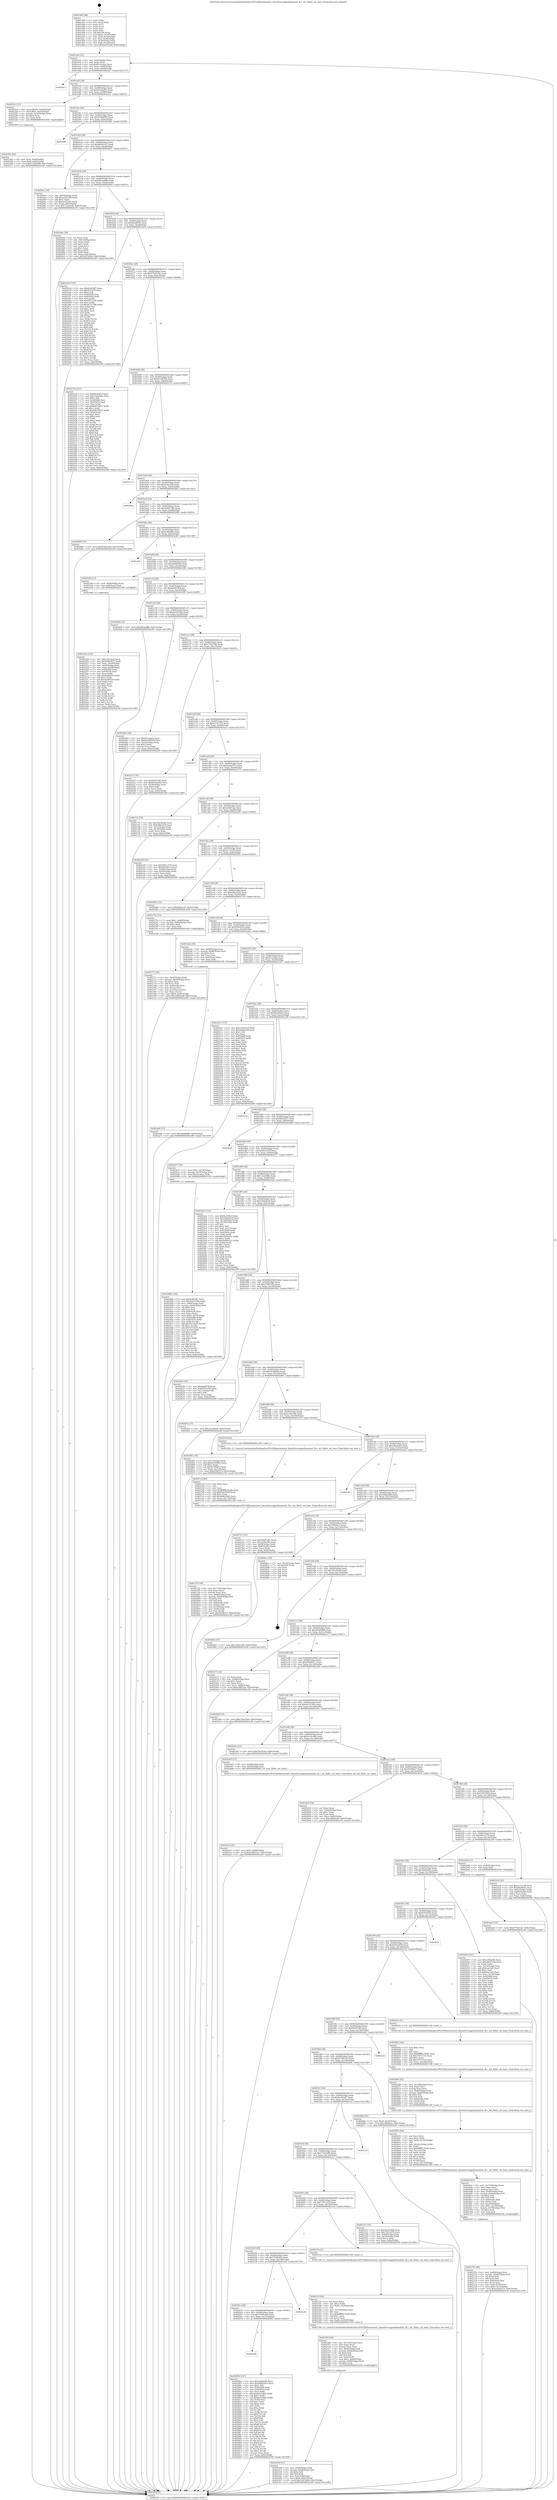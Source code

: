 digraph "0x401a90" {
  label = "0x401a90 (/mnt/c/Users/mathe/Desktop/tcc/POCII/binaries/extr_linuxdriversgpudrmastast_fb.c_ast_fbdev_set_base_Final-ollvm.out::main(0))"
  labelloc = "t"
  node[shape=record]

  Entry [label="",width=0.3,height=0.3,shape=circle,fillcolor=black,style=filled]
  "0x401ac0" [label="{
     0x401ac0 [32]\l
     | [instrs]\l
     &nbsp;&nbsp;0x401ac0 \<+6\>: mov -0x8c(%rbp),%eax\l
     &nbsp;&nbsp;0x401ac6 \<+2\>: mov %eax,%ecx\l
     &nbsp;&nbsp;0x401ac8 \<+6\>: sub $0x81c1e6a2,%ecx\l
     &nbsp;&nbsp;0x401ace \<+6\>: mov %eax,-0x90(%rbp)\l
     &nbsp;&nbsp;0x401ad4 \<+6\>: mov %ecx,-0x94(%rbp)\l
     &nbsp;&nbsp;0x401ada \<+6\>: je 0000000000402ba7 \<main+0x1117\>\l
  }"]
  "0x402ba7" [label="{
     0x402ba7\l
  }", style=dashed]
  "0x401ae0" [label="{
     0x401ae0 [28]\l
     | [instrs]\l
     &nbsp;&nbsp;0x401ae0 \<+5\>: jmp 0000000000401ae5 \<main+0x55\>\l
     &nbsp;&nbsp;0x401ae5 \<+6\>: mov -0x90(%rbp),%eax\l
     &nbsp;&nbsp;0x401aeb \<+5\>: sub $0x8230ad45,%eax\l
     &nbsp;&nbsp;0x401af0 \<+6\>: mov %eax,-0x98(%rbp)\l
     &nbsp;&nbsp;0x401af6 \<+6\>: je 00000000004022e3 \<main+0x853\>\l
  }"]
  Exit [label="",width=0.3,height=0.3,shape=circle,fillcolor=black,style=filled,peripheries=2]
  "0x4022e3" [label="{
     0x4022e3 [31]\l
     | [instrs]\l
     &nbsp;&nbsp;0x4022e3 \<+8\>: movq $0x64,-0x50(%rbp)\l
     &nbsp;&nbsp;0x4022eb \<+7\>: movl $0x1,-0x54(%rbp)\l
     &nbsp;&nbsp;0x4022f2 \<+4\>: movslq -0x54(%rbp),%rax\l
     &nbsp;&nbsp;0x4022f6 \<+4\>: shl $0x4,%rax\l
     &nbsp;&nbsp;0x4022fa \<+3\>: mov %rax,%rdi\l
     &nbsp;&nbsp;0x4022fd \<+5\>: call 0000000000401050 \<malloc@plt\>\l
     | [calls]\l
     &nbsp;&nbsp;0x401050 \{1\} (unknown)\l
  }"]
  "0x401afc" [label="{
     0x401afc [28]\l
     | [instrs]\l
     &nbsp;&nbsp;0x401afc \<+5\>: jmp 0000000000401b01 \<main+0x71\>\l
     &nbsp;&nbsp;0x401b01 \<+6\>: mov -0x90(%rbp),%eax\l
     &nbsp;&nbsp;0x401b07 \<+5\>: sub $0x83296959,%eax\l
     &nbsp;&nbsp;0x401b0c \<+6\>: mov %eax,-0x9c(%rbp)\l
     &nbsp;&nbsp;0x401b12 \<+6\>: je 0000000000402080 \<main+0x5f0\>\l
  }"]
  "0x402aa5" [label="{
     0x402aa5 [15]\l
     | [instrs]\l
     &nbsp;&nbsp;0x402aa5 \<+10\>: movl $0x6770b126,-0x8c(%rbp)\l
     &nbsp;&nbsp;0x402aaf \<+5\>: jmp 0000000000402c99 \<main+0x1209\>\l
  }"]
  "0x402080" [label="{
     0x402080\l
  }", style=dashed]
  "0x401b18" [label="{
     0x401b18 [28]\l
     | [instrs]\l
     &nbsp;&nbsp;0x401b18 \<+5\>: jmp 0000000000401b1d \<main+0x8d\>\l
     &nbsp;&nbsp;0x401b1d \<+6\>: mov -0x90(%rbp),%eax\l
     &nbsp;&nbsp;0x401b23 \<+5\>: sub $0x8fd3b1d7,%eax\l
     &nbsp;&nbsp;0x401b28 \<+6\>: mov %eax,-0xa0(%rbp)\l
     &nbsp;&nbsp;0x401b2e \<+6\>: je 00000000004029e1 \<main+0xf51\>\l
  }"]
  "0x402a68" [label="{
     0x402a68 [15]\l
     | [instrs]\l
     &nbsp;&nbsp;0x402a68 \<+10\>: movl $0x3be9dd86,-0x8c(%rbp)\l
     &nbsp;&nbsp;0x402a72 \<+5\>: jmp 0000000000402c99 \<main+0x1209\>\l
  }"]
  "0x4029e1" [label="{
     0x4029e1 [34]\l
     | [instrs]\l
     &nbsp;&nbsp;0x4029e1 \<+3\>: mov -0x64(%rbp),%eax\l
     &nbsp;&nbsp;0x4029e4 \<+5\>: add $0xa22f2a00,%eax\l
     &nbsp;&nbsp;0x4029e9 \<+3\>: add $0x1,%eax\l
     &nbsp;&nbsp;0x4029ec \<+5\>: sub $0xa22f2a00,%eax\l
     &nbsp;&nbsp;0x4029f1 \<+3\>: mov %eax,-0x64(%rbp)\l
     &nbsp;&nbsp;0x4029f4 \<+10\>: movl $0x71dc0c88,-0x8c(%rbp)\l
     &nbsp;&nbsp;0x4029fe \<+5\>: jmp 0000000000402c99 \<main+0x1209\>\l
  }"]
  "0x401b34" [label="{
     0x401b34 [28]\l
     | [instrs]\l
     &nbsp;&nbsp;0x401b34 \<+5\>: jmp 0000000000401b39 \<main+0xa9\>\l
     &nbsp;&nbsp;0x401b39 \<+6\>: mov -0x90(%rbp),%eax\l
     &nbsp;&nbsp;0x401b3f \<+5\>: sub $0x945aa880,%eax\l
     &nbsp;&nbsp;0x401b44 \<+6\>: mov %eax,-0xa4(%rbp)\l
     &nbsp;&nbsp;0x401b4a \<+6\>: je 00000000004029ae \<main+0xf1e\>\l
  }"]
  "0x402a10" [label="{
     0x402a10 [25]\l
     | [instrs]\l
     &nbsp;&nbsp;0x402a10 \<+10\>: movl $0x0,-0x88(%rbp)\l
     &nbsp;&nbsp;0x402a1a \<+10\>: movl $0xe3bb51ac,-0x8c(%rbp)\l
     &nbsp;&nbsp;0x402a24 \<+5\>: jmp 0000000000402c99 \<main+0x1209\>\l
  }"]
  "0x4029ae" [label="{
     0x4029ae [36]\l
     | [instrs]\l
     &nbsp;&nbsp;0x4029ae \<+2\>: xor %eax,%eax\l
     &nbsp;&nbsp;0x4029b0 \<+3\>: mov -0x6c(%rbp),%ecx\l
     &nbsp;&nbsp;0x4029b3 \<+2\>: mov %eax,%edx\l
     &nbsp;&nbsp;0x4029b5 \<+2\>: sub %ecx,%edx\l
     &nbsp;&nbsp;0x4029b7 \<+2\>: mov %eax,%ecx\l
     &nbsp;&nbsp;0x4029b9 \<+3\>: sub $0x1,%ecx\l
     &nbsp;&nbsp;0x4029bc \<+2\>: add %ecx,%edx\l
     &nbsp;&nbsp;0x4029be \<+2\>: sub %edx,%eax\l
     &nbsp;&nbsp;0x4029c0 \<+3\>: mov %eax,-0x6c(%rbp)\l
     &nbsp;&nbsp;0x4029c3 \<+10\>: movl $0x5297e944,-0x8c(%rbp)\l
     &nbsp;&nbsp;0x4029cd \<+5\>: jmp 0000000000402c99 \<main+0x1209\>\l
  }"]
  "0x401b50" [label="{
     0x401b50 [28]\l
     | [instrs]\l
     &nbsp;&nbsp;0x401b50 \<+5\>: jmp 0000000000401b55 \<main+0xc5\>\l
     &nbsp;&nbsp;0x401b55 \<+6\>: mov -0x90(%rbp),%eax\l
     &nbsp;&nbsp;0x401b5b \<+5\>: sub $0x96e89ef5,%eax\l
     &nbsp;&nbsp;0x401b60 \<+6\>: mov %eax,-0xa8(%rbp)\l
     &nbsp;&nbsp;0x401b66 \<+6\>: je 00000000004023e4 \<main+0x954\>\l
  }"]
  "0x402058" [label="{
     0x402058\l
  }", style=dashed]
  "0x4023e4" [label="{
     0x4023e4 [147]\l
     | [instrs]\l
     &nbsp;&nbsp;0x4023e4 \<+5\>: mov $0x6cbf2df7,%eax\l
     &nbsp;&nbsp;0x4023e9 \<+5\>: mov $0x8cc187f,%ecx\l
     &nbsp;&nbsp;0x4023ee \<+2\>: mov $0x1,%dl\l
     &nbsp;&nbsp;0x4023f0 \<+7\>: mov 0x405068,%esi\l
     &nbsp;&nbsp;0x4023f7 \<+7\>: mov 0x405054,%edi\l
     &nbsp;&nbsp;0x4023fe \<+3\>: mov %esi,%r8d\l
     &nbsp;&nbsp;0x402401 \<+7\>: add $0x9f721766,%r8d\l
     &nbsp;&nbsp;0x402408 \<+4\>: sub $0x1,%r8d\l
     &nbsp;&nbsp;0x40240c \<+7\>: sub $0x9f721766,%r8d\l
     &nbsp;&nbsp;0x402413 \<+4\>: imul %r8d,%esi\l
     &nbsp;&nbsp;0x402417 \<+3\>: and $0x1,%esi\l
     &nbsp;&nbsp;0x40241a \<+3\>: cmp $0x0,%esi\l
     &nbsp;&nbsp;0x40241d \<+4\>: sete %r9b\l
     &nbsp;&nbsp;0x402421 \<+3\>: cmp $0xa,%edi\l
     &nbsp;&nbsp;0x402424 \<+4\>: setl %r10b\l
     &nbsp;&nbsp;0x402428 \<+3\>: mov %r9b,%r11b\l
     &nbsp;&nbsp;0x40242b \<+4\>: xor $0xff,%r11b\l
     &nbsp;&nbsp;0x40242f \<+3\>: mov %r10b,%bl\l
     &nbsp;&nbsp;0x402432 \<+3\>: xor $0xff,%bl\l
     &nbsp;&nbsp;0x402435 \<+3\>: xor $0x0,%dl\l
     &nbsp;&nbsp;0x402438 \<+3\>: mov %r11b,%r14b\l
     &nbsp;&nbsp;0x40243b \<+4\>: and $0x0,%r14b\l
     &nbsp;&nbsp;0x40243f \<+3\>: and %dl,%r9b\l
     &nbsp;&nbsp;0x402442 \<+3\>: mov %bl,%r15b\l
     &nbsp;&nbsp;0x402445 \<+4\>: and $0x0,%r15b\l
     &nbsp;&nbsp;0x402449 \<+3\>: and %dl,%r10b\l
     &nbsp;&nbsp;0x40244c \<+3\>: or %r9b,%r14b\l
     &nbsp;&nbsp;0x40244f \<+3\>: or %r10b,%r15b\l
     &nbsp;&nbsp;0x402452 \<+3\>: xor %r15b,%r14b\l
     &nbsp;&nbsp;0x402455 \<+3\>: or %bl,%r11b\l
     &nbsp;&nbsp;0x402458 \<+4\>: xor $0xff,%r11b\l
     &nbsp;&nbsp;0x40245c \<+3\>: or $0x0,%dl\l
     &nbsp;&nbsp;0x40245f \<+3\>: and %dl,%r11b\l
     &nbsp;&nbsp;0x402462 \<+3\>: or %r11b,%r14b\l
     &nbsp;&nbsp;0x402465 \<+4\>: test $0x1,%r14b\l
     &nbsp;&nbsp;0x402469 \<+3\>: cmovne %ecx,%eax\l
     &nbsp;&nbsp;0x40246c \<+6\>: mov %eax,-0x8c(%rbp)\l
     &nbsp;&nbsp;0x402472 \<+5\>: jmp 0000000000402c99 \<main+0x1209\>\l
  }"]
  "0x401b6c" [label="{
     0x401b6c [28]\l
     | [instrs]\l
     &nbsp;&nbsp;0x401b6c \<+5\>: jmp 0000000000401b71 \<main+0xe1\>\l
     &nbsp;&nbsp;0x401b71 \<+6\>: mov -0x90(%rbp),%eax\l
     &nbsp;&nbsp;0x401b77 \<+5\>: sub $0x97b3b30a,%eax\l
     &nbsp;&nbsp;0x401b7c \<+6\>: mov %eax,-0xac(%rbp)\l
     &nbsp;&nbsp;0x401b82 \<+6\>: je 000000000040251b \<main+0xa8b\>\l
  }"]
  "0x402892" [label="{
     0x402892 [147]\l
     | [instrs]\l
     &nbsp;&nbsp;0x402892 \<+5\>: mov $0xac6fde86,%eax\l
     &nbsp;&nbsp;0x402897 \<+5\>: mov $0x5883eb55,%ecx\l
     &nbsp;&nbsp;0x40289c \<+2\>: mov $0x1,%dl\l
     &nbsp;&nbsp;0x40289e \<+7\>: mov 0x405068,%esi\l
     &nbsp;&nbsp;0x4028a5 \<+7\>: mov 0x405054,%edi\l
     &nbsp;&nbsp;0x4028ac \<+3\>: mov %esi,%r8d\l
     &nbsp;&nbsp;0x4028af \<+7\>: add $0x6a5c94dc,%r8d\l
     &nbsp;&nbsp;0x4028b6 \<+4\>: sub $0x1,%r8d\l
     &nbsp;&nbsp;0x4028ba \<+7\>: sub $0x6a5c94dc,%r8d\l
     &nbsp;&nbsp;0x4028c1 \<+4\>: imul %r8d,%esi\l
     &nbsp;&nbsp;0x4028c5 \<+3\>: and $0x1,%esi\l
     &nbsp;&nbsp;0x4028c8 \<+3\>: cmp $0x0,%esi\l
     &nbsp;&nbsp;0x4028cb \<+4\>: sete %r9b\l
     &nbsp;&nbsp;0x4028cf \<+3\>: cmp $0xa,%edi\l
     &nbsp;&nbsp;0x4028d2 \<+4\>: setl %r10b\l
     &nbsp;&nbsp;0x4028d6 \<+3\>: mov %r9b,%r11b\l
     &nbsp;&nbsp;0x4028d9 \<+4\>: xor $0xff,%r11b\l
     &nbsp;&nbsp;0x4028dd \<+3\>: mov %r10b,%bl\l
     &nbsp;&nbsp;0x4028e0 \<+3\>: xor $0xff,%bl\l
     &nbsp;&nbsp;0x4028e3 \<+3\>: xor $0x1,%dl\l
     &nbsp;&nbsp;0x4028e6 \<+3\>: mov %r11b,%r14b\l
     &nbsp;&nbsp;0x4028e9 \<+4\>: and $0xff,%r14b\l
     &nbsp;&nbsp;0x4028ed \<+3\>: and %dl,%r9b\l
     &nbsp;&nbsp;0x4028f0 \<+3\>: mov %bl,%r15b\l
     &nbsp;&nbsp;0x4028f3 \<+4\>: and $0xff,%r15b\l
     &nbsp;&nbsp;0x4028f7 \<+3\>: and %dl,%r10b\l
     &nbsp;&nbsp;0x4028fa \<+3\>: or %r9b,%r14b\l
     &nbsp;&nbsp;0x4028fd \<+3\>: or %r10b,%r15b\l
     &nbsp;&nbsp;0x402900 \<+3\>: xor %r15b,%r14b\l
     &nbsp;&nbsp;0x402903 \<+3\>: or %bl,%r11b\l
     &nbsp;&nbsp;0x402906 \<+4\>: xor $0xff,%r11b\l
     &nbsp;&nbsp;0x40290a \<+3\>: or $0x1,%dl\l
     &nbsp;&nbsp;0x40290d \<+3\>: and %dl,%r11b\l
     &nbsp;&nbsp;0x402910 \<+3\>: or %r11b,%r14b\l
     &nbsp;&nbsp;0x402913 \<+4\>: test $0x1,%r14b\l
     &nbsp;&nbsp;0x402917 \<+3\>: cmovne %ecx,%eax\l
     &nbsp;&nbsp;0x40291a \<+6\>: mov %eax,-0x8c(%rbp)\l
     &nbsp;&nbsp;0x402920 \<+5\>: jmp 0000000000402c99 \<main+0x1209\>\l
  }"]
  "0x40251b" [label="{
     0x40251b [147]\l
     | [instrs]\l
     &nbsp;&nbsp;0x40251b \<+5\>: mov $0xfbcd56e3,%eax\l
     &nbsp;&nbsp;0x402520 \<+5\>: mov $0x13ae946a,%ecx\l
     &nbsp;&nbsp;0x402525 \<+2\>: mov $0x1,%dl\l
     &nbsp;&nbsp;0x402527 \<+7\>: mov 0x405068,%esi\l
     &nbsp;&nbsp;0x40252e \<+7\>: mov 0x405054,%edi\l
     &nbsp;&nbsp;0x402535 \<+3\>: mov %esi,%r8d\l
     &nbsp;&nbsp;0x402538 \<+7\>: sub $0x6967bd51,%r8d\l
     &nbsp;&nbsp;0x40253f \<+4\>: sub $0x1,%r8d\l
     &nbsp;&nbsp;0x402543 \<+7\>: add $0x6967bd51,%r8d\l
     &nbsp;&nbsp;0x40254a \<+4\>: imul %r8d,%esi\l
     &nbsp;&nbsp;0x40254e \<+3\>: and $0x1,%esi\l
     &nbsp;&nbsp;0x402551 \<+3\>: cmp $0x0,%esi\l
     &nbsp;&nbsp;0x402554 \<+4\>: sete %r9b\l
     &nbsp;&nbsp;0x402558 \<+3\>: cmp $0xa,%edi\l
     &nbsp;&nbsp;0x40255b \<+4\>: setl %r10b\l
     &nbsp;&nbsp;0x40255f \<+3\>: mov %r9b,%r11b\l
     &nbsp;&nbsp;0x402562 \<+4\>: xor $0xff,%r11b\l
     &nbsp;&nbsp;0x402566 \<+3\>: mov %r10b,%bl\l
     &nbsp;&nbsp;0x402569 \<+3\>: xor $0xff,%bl\l
     &nbsp;&nbsp;0x40256c \<+3\>: xor $0x0,%dl\l
     &nbsp;&nbsp;0x40256f \<+3\>: mov %r11b,%r14b\l
     &nbsp;&nbsp;0x402572 \<+4\>: and $0x0,%r14b\l
     &nbsp;&nbsp;0x402576 \<+3\>: and %dl,%r9b\l
     &nbsp;&nbsp;0x402579 \<+3\>: mov %bl,%r15b\l
     &nbsp;&nbsp;0x40257c \<+4\>: and $0x0,%r15b\l
     &nbsp;&nbsp;0x402580 \<+3\>: and %dl,%r10b\l
     &nbsp;&nbsp;0x402583 \<+3\>: or %r9b,%r14b\l
     &nbsp;&nbsp;0x402586 \<+3\>: or %r10b,%r15b\l
     &nbsp;&nbsp;0x402589 \<+3\>: xor %r15b,%r14b\l
     &nbsp;&nbsp;0x40258c \<+3\>: or %bl,%r11b\l
     &nbsp;&nbsp;0x40258f \<+4\>: xor $0xff,%r11b\l
     &nbsp;&nbsp;0x402593 \<+3\>: or $0x0,%dl\l
     &nbsp;&nbsp;0x402596 \<+3\>: and %dl,%r11b\l
     &nbsp;&nbsp;0x402599 \<+3\>: or %r11b,%r14b\l
     &nbsp;&nbsp;0x40259c \<+4\>: test $0x1,%r14b\l
     &nbsp;&nbsp;0x4025a0 \<+3\>: cmovne %ecx,%eax\l
     &nbsp;&nbsp;0x4025a3 \<+6\>: mov %eax,-0x8c(%rbp)\l
     &nbsp;&nbsp;0x4025a9 \<+5\>: jmp 0000000000402c99 \<main+0x1209\>\l
  }"]
  "0x401b88" [label="{
     0x401b88 [28]\l
     | [instrs]\l
     &nbsp;&nbsp;0x401b88 \<+5\>: jmp 0000000000401b8d \<main+0xfd\>\l
     &nbsp;&nbsp;0x401b8d \<+6\>: mov -0x90(%rbp),%eax\l
     &nbsp;&nbsp;0x401b93 \<+5\>: sub $0x9c146354,%eax\l
     &nbsp;&nbsp;0x401b98 \<+6\>: mov %eax,-0xb0(%rbp)\l
     &nbsp;&nbsp;0x401b9e \<+6\>: je 0000000000402113 \<main+0x683\>\l
  }"]
  "0x40203c" [label="{
     0x40203c [28]\l
     | [instrs]\l
     &nbsp;&nbsp;0x40203c \<+5\>: jmp 0000000000402041 \<main+0x5b1\>\l
     &nbsp;&nbsp;0x402041 \<+6\>: mov -0x90(%rbp),%eax\l
     &nbsp;&nbsp;0x402047 \<+5\>: sub $0x7e9d1ab9,%eax\l
     &nbsp;&nbsp;0x40204c \<+6\>: mov %eax,-0x15c(%rbp)\l
     &nbsp;&nbsp;0x402052 \<+6\>: je 0000000000402892 \<main+0xe02\>\l
  }"]
  "0x402113" [label="{
     0x402113\l
  }", style=dashed]
  "0x401ba4" [label="{
     0x401ba4 [28]\l
     | [instrs]\l
     &nbsp;&nbsp;0x401ba4 \<+5\>: jmp 0000000000401ba9 \<main+0x119\>\l
     &nbsp;&nbsp;0x401ba9 \<+6\>: mov -0x90(%rbp),%eax\l
     &nbsp;&nbsp;0x401baf \<+5\>: sub $0xa19a16c8,%eax\l
     &nbsp;&nbsp;0x401bb4 \<+6\>: mov %eax,-0xb4(%rbp)\l
     &nbsp;&nbsp;0x401bba \<+6\>: je 0000000000402bfa \<main+0x116a\>\l
  }"]
  "0x4021a8" [label="{
     0x4021a8\l
  }", style=dashed]
  "0x402bfa" [label="{
     0x402bfa\l
  }", style=dashed]
  "0x401bc0" [label="{
     0x401bc0 [28]\l
     | [instrs]\l
     &nbsp;&nbsp;0x401bc0 \<+5\>: jmp 0000000000401bc5 \<main+0x135\>\l
     &nbsp;&nbsp;0x401bc5 \<+6\>: mov -0x90(%rbp),%eax\l
     &nbsp;&nbsp;0x401bcb \<+5\>: sub $0xa94d7196,%eax\l
     &nbsp;&nbsp;0x401bd0 \<+6\>: mov %eax,-0xb8(%rbp)\l
     &nbsp;&nbsp;0x401bd6 \<+6\>: je 0000000000402990 \<main+0xf00\>\l
  }"]
  "0x4027f5" [label="{
     0x4027f5 [59]\l
     | [instrs]\l
     &nbsp;&nbsp;0x4027f5 \<+6\>: mov -0x174(%rbp),%ecx\l
     &nbsp;&nbsp;0x4027fb \<+3\>: imul %eax,%ecx\l
     &nbsp;&nbsp;0x4027fe \<+3\>: movslq %ecx,%rsi\l
     &nbsp;&nbsp;0x402801 \<+4\>: mov -0x60(%rbp),%rdi\l
     &nbsp;&nbsp;0x402805 \<+4\>: movslq -0x64(%rbp),%r8\l
     &nbsp;&nbsp;0x402809 \<+4\>: shl $0x4,%r8\l
     &nbsp;&nbsp;0x40280d \<+3\>: add %r8,%rdi\l
     &nbsp;&nbsp;0x402810 \<+4\>: mov 0x8(%rdi),%rdi\l
     &nbsp;&nbsp;0x402814 \<+3\>: mov (%rdi),%rdi\l
     &nbsp;&nbsp;0x402817 \<+4\>: mov 0x10(%rdi),%rdi\l
     &nbsp;&nbsp;0x40281b \<+3\>: mov (%rdi),%rdi\l
     &nbsp;&nbsp;0x40281e \<+3\>: mov %rsi,(%rdi)\l
     &nbsp;&nbsp;0x402821 \<+10\>: movl $0x502f82e7,-0x8c(%rbp)\l
     &nbsp;&nbsp;0x40282b \<+5\>: jmp 0000000000402c99 \<main+0x1209\>\l
  }"]
  "0x402990" [label="{
     0x402990 [15]\l
     | [instrs]\l
     &nbsp;&nbsp;0x402990 \<+10\>: movl $0x97b3b30a,-0x8c(%rbp)\l
     &nbsp;&nbsp;0x40299a \<+5\>: jmp 0000000000402c99 \<main+0x1209\>\l
  }"]
  "0x401bdc" [label="{
     0x401bdc [28]\l
     | [instrs]\l
     &nbsp;&nbsp;0x401bdc \<+5\>: jmp 0000000000401be1 \<main+0x151\>\l
     &nbsp;&nbsp;0x401be1 \<+6\>: mov -0x90(%rbp),%eax\l
     &nbsp;&nbsp;0x401be7 \<+5\>: sub $0xac6fde86,%eax\l
     &nbsp;&nbsp;0x401bec \<+6\>: mov %eax,-0xbc(%rbp)\l
     &nbsp;&nbsp;0x401bf2 \<+6\>: je 0000000000402c68 \<main+0x11d8\>\l
  }"]
  "0x4027cd" [label="{
     0x4027cd [40]\l
     | [instrs]\l
     &nbsp;&nbsp;0x4027cd \<+5\>: mov $0x2,%ecx\l
     &nbsp;&nbsp;0x4027d2 \<+1\>: cltd\l
     &nbsp;&nbsp;0x4027d3 \<+2\>: idiv %ecx\l
     &nbsp;&nbsp;0x4027d5 \<+6\>: imul $0xfffffffe,%edx,%ecx\l
     &nbsp;&nbsp;0x4027db \<+6\>: sub $0xb9dcd548,%ecx\l
     &nbsp;&nbsp;0x4027e1 \<+3\>: add $0x1,%ecx\l
     &nbsp;&nbsp;0x4027e4 \<+6\>: add $0xb9dcd548,%ecx\l
     &nbsp;&nbsp;0x4027ea \<+6\>: mov %ecx,-0x174(%rbp)\l
     &nbsp;&nbsp;0x4027f0 \<+5\>: call 0000000000401160 \<next_i\>\l
     | [calls]\l
     &nbsp;&nbsp;0x401160 \{1\} (/mnt/c/Users/mathe/Desktop/tcc/POCII/binaries/extr_linuxdriversgpudrmastast_fb.c_ast_fbdev_set_base_Final-ollvm.out::next_i)\l
  }"]
  "0x402c68" [label="{
     0x402c68\l
  }", style=dashed]
  "0x401bf8" [label="{
     0x401bf8 [28]\l
     | [instrs]\l
     &nbsp;&nbsp;0x401bf8 \<+5\>: jmp 0000000000401bfd \<main+0x16d\>\l
     &nbsp;&nbsp;0x401bfd \<+6\>: mov -0x90(%rbp),%eax\l
     &nbsp;&nbsp;0x401c03 \<+5\>: sub $0xae809a3d,%eax\l
     &nbsp;&nbsp;0x401c08 \<+6\>: mov %eax,-0xc0(%rbp)\l
     &nbsp;&nbsp;0x401c0e \<+6\>: je 0000000000402240 \<main+0x7b0\>\l
  }"]
  "0x402771" [label="{
     0x402771 [54]\l
     | [instrs]\l
     &nbsp;&nbsp;0x402771 \<+4\>: mov -0x60(%rbp),%rdi\l
     &nbsp;&nbsp;0x402775 \<+4\>: movslq -0x64(%rbp),%rcx\l
     &nbsp;&nbsp;0x402779 \<+4\>: shl $0x4,%rcx\l
     &nbsp;&nbsp;0x40277d \<+3\>: add %rcx,%rdi\l
     &nbsp;&nbsp;0x402780 \<+4\>: mov 0x8(%rdi),%rcx\l
     &nbsp;&nbsp;0x402784 \<+3\>: mov (%rcx),%rcx\l
     &nbsp;&nbsp;0x402787 \<+4\>: mov 0x10(%rcx),%rcx\l
     &nbsp;&nbsp;0x40278b \<+3\>: mov %rax,(%rcx)\l
     &nbsp;&nbsp;0x40278e \<+10\>: movl $0x0,-0x84(%rbp)\l
     &nbsp;&nbsp;0x402798 \<+10\>: movl $0x368ba5d0,-0x8c(%rbp)\l
     &nbsp;&nbsp;0x4027a2 \<+5\>: jmp 0000000000402c99 \<main+0x1209\>\l
  }"]
  "0x402240" [label="{
     0x402240 [13]\l
     | [instrs]\l
     &nbsp;&nbsp;0x402240 \<+4\>: mov -0x40(%rbp),%rax\l
     &nbsp;&nbsp;0x402244 \<+4\>: mov 0x8(%rax),%rdi\l
     &nbsp;&nbsp;0x402248 \<+5\>: call 0000000000401060 \<atoi@plt\>\l
     | [calls]\l
     &nbsp;&nbsp;0x401060 \{1\} (unknown)\l
  }"]
  "0x401c14" [label="{
     0x401c14 [28]\l
     | [instrs]\l
     &nbsp;&nbsp;0x401c14 \<+5\>: jmp 0000000000401c19 \<main+0x189\>\l
     &nbsp;&nbsp;0x401c19 \<+6\>: mov -0x90(%rbp),%eax\l
     &nbsp;&nbsp;0x401c1f \<+5\>: sub $0xb0af97ff,%eax\l
     &nbsp;&nbsp;0x401c24 \<+6\>: mov %eax,-0xc4(%rbp)\l
     &nbsp;&nbsp;0x401c2a \<+6\>: je 000000000040299f \<main+0xf0f\>\l
  }"]
  "0x40270c" [label="{
     0x40270c [48]\l
     | [instrs]\l
     &nbsp;&nbsp;0x40270c \<+4\>: mov -0x60(%rbp),%rsi\l
     &nbsp;&nbsp;0x402710 \<+4\>: movslq -0x64(%rbp),%rdi\l
     &nbsp;&nbsp;0x402714 \<+4\>: shl $0x4,%rdi\l
     &nbsp;&nbsp;0x402718 \<+3\>: add %rdi,%rsi\l
     &nbsp;&nbsp;0x40271b \<+4\>: mov 0x8(%rsi),%rsi\l
     &nbsp;&nbsp;0x40271f \<+3\>: mov (%rsi),%rsi\l
     &nbsp;&nbsp;0x402722 \<+4\>: mov %rax,0x10(%rsi)\l
     &nbsp;&nbsp;0x402726 \<+7\>: movl $0x0,-0x7c(%rbp)\l
     &nbsp;&nbsp;0x40272d \<+10\>: movl $0xd3dd357a,-0x8c(%rbp)\l
     &nbsp;&nbsp;0x402737 \<+5\>: jmp 0000000000402c99 \<main+0x1209\>\l
  }"]
  "0x40299f" [label="{
     0x40299f [15]\l
     | [instrs]\l
     &nbsp;&nbsp;0x40299f \<+10\>: movl $0x945aa880,-0x8c(%rbp)\l
     &nbsp;&nbsp;0x4029a9 \<+5\>: jmp 0000000000402c99 \<main+0x1209\>\l
  }"]
  "0x401c30" [label="{
     0x401c30 [28]\l
     | [instrs]\l
     &nbsp;&nbsp;0x401c30 \<+5\>: jmp 0000000000401c35 \<main+0x1a5\>\l
     &nbsp;&nbsp;0x401c35 \<+6\>: mov -0x90(%rbp),%eax\l
     &nbsp;&nbsp;0x401c3b \<+5\>: sub $0xbec87de6,%eax\l
     &nbsp;&nbsp;0x401c40 \<+6\>: mov %eax,-0xc8(%rbp)\l
     &nbsp;&nbsp;0x401c46 \<+6\>: je 0000000000402062 \<main+0x5d2\>\l
  }"]
  "0x4026cf" [label="{
     0x4026cf [61]\l
     | [instrs]\l
     &nbsp;&nbsp;0x4026cf \<+6\>: mov -0x170(%rbp),%ecx\l
     &nbsp;&nbsp;0x4026d5 \<+3\>: imul %eax,%ecx\l
     &nbsp;&nbsp;0x4026d8 \<+3\>: movslq %ecx,%rsi\l
     &nbsp;&nbsp;0x4026db \<+4\>: mov -0x60(%rbp),%rdi\l
     &nbsp;&nbsp;0x4026df \<+4\>: movslq -0x64(%rbp),%r8\l
     &nbsp;&nbsp;0x4026e3 \<+4\>: shl $0x4,%r8\l
     &nbsp;&nbsp;0x4026e7 \<+3\>: add %r8,%rdi\l
     &nbsp;&nbsp;0x4026ea \<+4\>: mov 0x8(%rdi),%rdi\l
     &nbsp;&nbsp;0x4026ee \<+3\>: mov (%rdi),%rdi\l
     &nbsp;&nbsp;0x4026f1 \<+4\>: mov %rsi,0x8(%rdi)\l
     &nbsp;&nbsp;0x4026f5 \<+7\>: movl $0x1,-0x78(%rbp)\l
     &nbsp;&nbsp;0x4026fc \<+4\>: movslq -0x78(%rbp),%rsi\l
     &nbsp;&nbsp;0x402700 \<+4\>: shl $0x3,%rsi\l
     &nbsp;&nbsp;0x402704 \<+3\>: mov %rsi,%rdi\l
     &nbsp;&nbsp;0x402707 \<+5\>: call 0000000000401050 \<malloc@plt\>\l
     | [calls]\l
     &nbsp;&nbsp;0x401050 \{1\} (unknown)\l
  }"]
  "0x402062" [label="{
     0x402062 [30]\l
     | [instrs]\l
     &nbsp;&nbsp;0x402062 \<+5\>: mov $0xf5c1daba,%eax\l
     &nbsp;&nbsp;0x402067 \<+5\>: mov $0x83296959,%ecx\l
     &nbsp;&nbsp;0x40206c \<+3\>: mov -0x2c(%rbp),%edx\l
     &nbsp;&nbsp;0x40206f \<+3\>: cmp $0x2,%edx\l
     &nbsp;&nbsp;0x402072 \<+3\>: cmovne %ecx,%eax\l
     &nbsp;&nbsp;0x402075 \<+6\>: mov %eax,-0x8c(%rbp)\l
     &nbsp;&nbsp;0x40207b \<+5\>: jmp 0000000000402c99 \<main+0x1209\>\l
  }"]
  "0x401c4c" [label="{
     0x401c4c [28]\l
     | [instrs]\l
     &nbsp;&nbsp;0x401c4c \<+5\>: jmp 0000000000401c51 \<main+0x1c1\>\l
     &nbsp;&nbsp;0x401c51 \<+6\>: mov -0x90(%rbp),%eax\l
     &nbsp;&nbsp;0x401c57 \<+5\>: sub $0xc79a256b,%eax\l
     &nbsp;&nbsp;0x401c5c \<+6\>: mov %eax,-0xcc(%rbp)\l
     &nbsp;&nbsp;0x401c62 \<+6\>: je 00000000004022c5 \<main+0x835\>\l
  }"]
  "0x402c99" [label="{
     0x402c99 [5]\l
     | [instrs]\l
     &nbsp;&nbsp;0x402c99 \<+5\>: jmp 0000000000401ac0 \<main+0x30\>\l
  }"]
  "0x401a90" [label="{
     0x401a90 [48]\l
     | [instrs]\l
     &nbsp;&nbsp;0x401a90 \<+1\>: push %rbp\l
     &nbsp;&nbsp;0x401a91 \<+3\>: mov %rsp,%rbp\l
     &nbsp;&nbsp;0x401a94 \<+2\>: push %r15\l
     &nbsp;&nbsp;0x401a96 \<+2\>: push %r14\l
     &nbsp;&nbsp;0x401a98 \<+2\>: push %r12\l
     &nbsp;&nbsp;0x401a9a \<+1\>: push %rbx\l
     &nbsp;&nbsp;0x401a9b \<+7\>: sub $0x160,%rsp\l
     &nbsp;&nbsp;0x401aa2 \<+7\>: movl $0x0,-0x30(%rbp)\l
     &nbsp;&nbsp;0x401aa9 \<+3\>: mov %edi,-0x34(%rbp)\l
     &nbsp;&nbsp;0x401aac \<+4\>: mov %rsi,-0x40(%rbp)\l
     &nbsp;&nbsp;0x401ab0 \<+3\>: mov -0x34(%rbp),%edi\l
     &nbsp;&nbsp;0x401ab3 \<+3\>: mov %edi,-0x2c(%rbp)\l
     &nbsp;&nbsp;0x401ab6 \<+10\>: movl $0xbec87de6,-0x8c(%rbp)\l
  }"]
  "0x402695" [label="{
     0x402695 [58]\l
     | [instrs]\l
     &nbsp;&nbsp;0x402695 \<+2\>: xor %ecx,%ecx\l
     &nbsp;&nbsp;0x402697 \<+5\>: mov $0x2,%edx\l
     &nbsp;&nbsp;0x40269c \<+6\>: mov %edx,-0x16c(%rbp)\l
     &nbsp;&nbsp;0x4026a2 \<+1\>: cltd\l
     &nbsp;&nbsp;0x4026a3 \<+7\>: mov -0x16c(%rbp),%r9d\l
     &nbsp;&nbsp;0x4026aa \<+3\>: idiv %r9d\l
     &nbsp;&nbsp;0x4026ad \<+6\>: imul $0xfffffffe,%edx,%edx\l
     &nbsp;&nbsp;0x4026b3 \<+3\>: mov %ecx,%r10d\l
     &nbsp;&nbsp;0x4026b6 \<+3\>: sub %edx,%r10d\l
     &nbsp;&nbsp;0x4026b9 \<+2\>: mov %ecx,%edx\l
     &nbsp;&nbsp;0x4026bb \<+3\>: sub $0x1,%edx\l
     &nbsp;&nbsp;0x4026be \<+3\>: add %edx,%r10d\l
     &nbsp;&nbsp;0x4026c1 \<+3\>: sub %r10d,%ecx\l
     &nbsp;&nbsp;0x4026c4 \<+6\>: mov %ecx,-0x170(%rbp)\l
     &nbsp;&nbsp;0x4026ca \<+5\>: call 0000000000401160 \<next_i\>\l
     | [calls]\l
     &nbsp;&nbsp;0x401160 \{1\} (/mnt/c/Users/mathe/Desktop/tcc/POCII/binaries/extr_linuxdriversgpudrmastast_fb.c_ast_fbdev_set_base_Final-ollvm.out::next_i)\l
  }"]
  "0x4022c5" [label="{
     0x4022c5 [30]\l
     | [instrs]\l
     &nbsp;&nbsp;0x4022c5 \<+5\>: mov $0x663f7f46,%eax\l
     &nbsp;&nbsp;0x4022ca \<+5\>: mov $0x8230ad45,%ecx\l
     &nbsp;&nbsp;0x4022cf \<+3\>: mov -0x28(%rbp),%edx\l
     &nbsp;&nbsp;0x4022d2 \<+3\>: cmp $0x0,%edx\l
     &nbsp;&nbsp;0x4022d5 \<+3\>: cmove %ecx,%eax\l
     &nbsp;&nbsp;0x4022d8 \<+6\>: mov %eax,-0x8c(%rbp)\l
     &nbsp;&nbsp;0x4022de \<+5\>: jmp 0000000000402c99 \<main+0x1209\>\l
  }"]
  "0x401c68" [label="{
     0x401c68 [28]\l
     | [instrs]\l
     &nbsp;&nbsp;0x401c68 \<+5\>: jmp 0000000000401c6d \<main+0x1dd\>\l
     &nbsp;&nbsp;0x401c6d \<+6\>: mov -0x90(%rbp),%eax\l
     &nbsp;&nbsp;0x401c73 \<+5\>: sub $0xcc147a74,%eax\l
     &nbsp;&nbsp;0x401c78 \<+6\>: mov %eax,-0xd0(%rbp)\l
     &nbsp;&nbsp;0x401c7e \<+6\>: je 0000000000402ac3 \<main+0x1033\>\l
  }"]
  "0x40266b" [label="{
     0x40266b [42]\l
     | [instrs]\l
     &nbsp;&nbsp;0x40266b \<+6\>: mov -0x168(%rbp),%ecx\l
     &nbsp;&nbsp;0x402671 \<+3\>: imul %eax,%ecx\l
     &nbsp;&nbsp;0x402674 \<+3\>: movslq %ecx,%rsi\l
     &nbsp;&nbsp;0x402677 \<+4\>: mov -0x60(%rbp),%rdi\l
     &nbsp;&nbsp;0x40267b \<+4\>: movslq -0x64(%rbp),%r8\l
     &nbsp;&nbsp;0x40267f \<+4\>: shl $0x4,%r8\l
     &nbsp;&nbsp;0x402683 \<+3\>: add %r8,%rdi\l
     &nbsp;&nbsp;0x402686 \<+4\>: mov 0x8(%rdi),%rdi\l
     &nbsp;&nbsp;0x40268a \<+3\>: mov (%rdi),%rdi\l
     &nbsp;&nbsp;0x40268d \<+3\>: mov %rsi,(%rdi)\l
     &nbsp;&nbsp;0x402690 \<+5\>: call 0000000000401160 \<next_i\>\l
     | [calls]\l
     &nbsp;&nbsp;0x401160 \{1\} (/mnt/c/Users/mathe/Desktop/tcc/POCII/binaries/extr_linuxdriversgpudrmastast_fb.c_ast_fbdev_set_base_Final-ollvm.out::next_i)\l
  }"]
  "0x402ac3" [label="{
     0x402ac3\l
  }", style=dashed]
  "0x401c84" [label="{
     0x401c84 [28]\l
     | [instrs]\l
     &nbsp;&nbsp;0x401c84 \<+5\>: jmp 0000000000401c89 \<main+0x1f9\>\l
     &nbsp;&nbsp;0x401c89 \<+6\>: mov -0x90(%rbp),%eax\l
     &nbsp;&nbsp;0x401c8f \<+5\>: sub $0xd3dd357a,%eax\l
     &nbsp;&nbsp;0x401c94 \<+6\>: mov %eax,-0xd4(%rbp)\l
     &nbsp;&nbsp;0x401c9a \<+6\>: je 000000000040273c \<main+0xcac\>\l
  }"]
  "0x402643" [label="{
     0x402643 [40]\l
     | [instrs]\l
     &nbsp;&nbsp;0x402643 \<+5\>: mov $0x2,%ecx\l
     &nbsp;&nbsp;0x402648 \<+1\>: cltd\l
     &nbsp;&nbsp;0x402649 \<+2\>: idiv %ecx\l
     &nbsp;&nbsp;0x40264b \<+6\>: imul $0xfffffffe,%edx,%ecx\l
     &nbsp;&nbsp;0x402651 \<+6\>: sub $0x19731316,%ecx\l
     &nbsp;&nbsp;0x402657 \<+3\>: add $0x1,%ecx\l
     &nbsp;&nbsp;0x40265a \<+6\>: add $0x19731316,%ecx\l
     &nbsp;&nbsp;0x402660 \<+6\>: mov %ecx,-0x168(%rbp)\l
     &nbsp;&nbsp;0x402666 \<+5\>: call 0000000000401160 \<next_i\>\l
     | [calls]\l
     &nbsp;&nbsp;0x401160 \{1\} (/mnt/c/Users/mathe/Desktop/tcc/POCII/binaries/extr_linuxdriversgpudrmastast_fb.c_ast_fbdev_set_base_Final-ollvm.out::next_i)\l
  }"]
  "0x40273c" [label="{
     0x40273c [30]\l
     | [instrs]\l
     &nbsp;&nbsp;0x40273c \<+5\>: mov $0x39a36cd0,%eax\l
     &nbsp;&nbsp;0x402741 \<+5\>: mov $0xed8a3229,%ecx\l
     &nbsp;&nbsp;0x402746 \<+3\>: mov -0x7c(%rbp),%edx\l
     &nbsp;&nbsp;0x402749 \<+3\>: cmp -0x78(%rbp),%edx\l
     &nbsp;&nbsp;0x40274c \<+3\>: cmovl %ecx,%eax\l
     &nbsp;&nbsp;0x40274f \<+6\>: mov %eax,-0x8c(%rbp)\l
     &nbsp;&nbsp;0x402755 \<+5\>: jmp 0000000000402c99 \<main+0x1209\>\l
  }"]
  "0x401ca0" [label="{
     0x401ca0 [28]\l
     | [instrs]\l
     &nbsp;&nbsp;0x401ca0 \<+5\>: jmp 0000000000401ca5 \<main+0x215\>\l
     &nbsp;&nbsp;0x401ca5 \<+6\>: mov -0x90(%rbp),%eax\l
     &nbsp;&nbsp;0x401cab \<+5\>: sub $0xe3bb51ac,%eax\l
     &nbsp;&nbsp;0x401cb0 \<+6\>: mov %eax,-0xd8(%rbp)\l
     &nbsp;&nbsp;0x401cb6 \<+6\>: je 0000000000402a29 \<main+0xf99\>\l
  }"]
  "0x40248b" [label="{
     0x40248b [129]\l
     | [instrs]\l
     &nbsp;&nbsp;0x40248b \<+5\>: mov $0x6cbf2df7,%ecx\l
     &nbsp;&nbsp;0x402490 \<+5\>: mov $0x4a313394,%edx\l
     &nbsp;&nbsp;0x402495 \<+4\>: mov -0x60(%rbp),%rdi\l
     &nbsp;&nbsp;0x402499 \<+4\>: movslq -0x64(%rbp),%rsi\l
     &nbsp;&nbsp;0x40249d \<+4\>: shl $0x4,%rsi\l
     &nbsp;&nbsp;0x4024a1 \<+3\>: add %rsi,%rdi\l
     &nbsp;&nbsp;0x4024a4 \<+4\>: mov 0x8(%rdi),%rsi\l
     &nbsp;&nbsp;0x4024a8 \<+3\>: mov %rax,(%rsi)\l
     &nbsp;&nbsp;0x4024ab \<+7\>: movl $0x0,-0x74(%rbp)\l
     &nbsp;&nbsp;0x4024b2 \<+8\>: mov 0x405068,%r8d\l
     &nbsp;&nbsp;0x4024ba \<+8\>: mov 0x405054,%r9d\l
     &nbsp;&nbsp;0x4024c2 \<+3\>: mov %r8d,%r10d\l
     &nbsp;&nbsp;0x4024c5 \<+7\>: add $0x53110ef3,%r10d\l
     &nbsp;&nbsp;0x4024cc \<+4\>: sub $0x1,%r10d\l
     &nbsp;&nbsp;0x4024d0 \<+7\>: sub $0x53110ef3,%r10d\l
     &nbsp;&nbsp;0x4024d7 \<+4\>: imul %r10d,%r8d\l
     &nbsp;&nbsp;0x4024db \<+4\>: and $0x1,%r8d\l
     &nbsp;&nbsp;0x4024df \<+4\>: cmp $0x0,%r8d\l
     &nbsp;&nbsp;0x4024e3 \<+4\>: sete %r11b\l
     &nbsp;&nbsp;0x4024e7 \<+4\>: cmp $0xa,%r9d\l
     &nbsp;&nbsp;0x4024eb \<+3\>: setl %bl\l
     &nbsp;&nbsp;0x4024ee \<+3\>: mov %r11b,%r14b\l
     &nbsp;&nbsp;0x4024f1 \<+3\>: and %bl,%r14b\l
     &nbsp;&nbsp;0x4024f4 \<+3\>: xor %bl,%r11b\l
     &nbsp;&nbsp;0x4024f7 \<+3\>: or %r11b,%r14b\l
     &nbsp;&nbsp;0x4024fa \<+4\>: test $0x1,%r14b\l
     &nbsp;&nbsp;0x4024fe \<+3\>: cmovne %edx,%ecx\l
     &nbsp;&nbsp;0x402501 \<+6\>: mov %ecx,-0x8c(%rbp)\l
     &nbsp;&nbsp;0x402507 \<+5\>: jmp 0000000000402c99 \<main+0x1209\>\l
  }"]
  "0x402a29" [label="{
     0x402a29 [33]\l
     | [instrs]\l
     &nbsp;&nbsp;0x402a29 \<+5\>: mov $0x5841c270,%eax\l
     &nbsp;&nbsp;0x402a2e \<+5\>: mov $0xf505001d,%ecx\l
     &nbsp;&nbsp;0x402a33 \<+6\>: mov -0x88(%rbp),%edx\l
     &nbsp;&nbsp;0x402a39 \<+3\>: cmp -0x54(%rbp),%edx\l
     &nbsp;&nbsp;0x402a3c \<+3\>: cmovl %ecx,%eax\l
     &nbsp;&nbsp;0x402a3f \<+6\>: mov %eax,-0x8c(%rbp)\l
     &nbsp;&nbsp;0x402a45 \<+5\>: jmp 0000000000402c99 \<main+0x1209\>\l
  }"]
  "0x401cbc" [label="{
     0x401cbc [28]\l
     | [instrs]\l
     &nbsp;&nbsp;0x401cbc \<+5\>: jmp 0000000000401cc1 \<main+0x231\>\l
     &nbsp;&nbsp;0x401cc1 \<+6\>: mov -0x90(%rbp),%eax\l
     &nbsp;&nbsp;0x401cc7 \<+5\>: sub $0xec121ef9,%eax\l
     &nbsp;&nbsp;0x401ccc \<+6\>: mov %eax,-0xdc(%rbp)\l
     &nbsp;&nbsp;0x401cd2 \<+6\>: je 00000000004029d2 \<main+0xf42\>\l
  }"]
  "0x40239d" [label="{
     0x40239d [41]\l
     | [instrs]\l
     &nbsp;&nbsp;0x40239d \<+4\>: mov -0x60(%rbp),%rdi\l
     &nbsp;&nbsp;0x4023a1 \<+4\>: movslq -0x64(%rbp),%r8\l
     &nbsp;&nbsp;0x4023a5 \<+4\>: shl $0x4,%r8\l
     &nbsp;&nbsp;0x4023a9 \<+3\>: add %r8,%rdi\l
     &nbsp;&nbsp;0x4023ac \<+4\>: mov %rax,0x8(%rdi)\l
     &nbsp;&nbsp;0x4023b0 \<+7\>: movl $0x0,-0x6c(%rbp)\l
     &nbsp;&nbsp;0x4023b7 \<+10\>: movl $0x5297e944,-0x8c(%rbp)\l
     &nbsp;&nbsp;0x4023c1 \<+5\>: jmp 0000000000402c99 \<main+0x1209\>\l
  }"]
  "0x4029d2" [label="{
     0x4029d2 [15]\l
     | [instrs]\l
     &nbsp;&nbsp;0x4029d2 \<+10\>: movl $0x8fd3b1d7,-0x8c(%rbp)\l
     &nbsp;&nbsp;0x4029dc \<+5\>: jmp 0000000000402c99 \<main+0x1209\>\l
  }"]
  "0x401cd8" [label="{
     0x401cd8 [28]\l
     | [instrs]\l
     &nbsp;&nbsp;0x401cd8 \<+5\>: jmp 0000000000401cdd \<main+0x24d\>\l
     &nbsp;&nbsp;0x401cdd \<+6\>: mov -0x90(%rbp),%eax\l
     &nbsp;&nbsp;0x401ce3 \<+5\>: sub $0xed8a3229,%eax\l
     &nbsp;&nbsp;0x401ce8 \<+6\>: mov %eax,-0xe0(%rbp)\l
     &nbsp;&nbsp;0x401cee \<+6\>: je 000000000040275a \<main+0xcca\>\l
  }"]
  "0x40236b" [label="{
     0x40236b [50]\l
     | [instrs]\l
     &nbsp;&nbsp;0x40236b \<+6\>: mov -0x164(%rbp),%ecx\l
     &nbsp;&nbsp;0x402371 \<+3\>: imul %eax,%ecx\l
     &nbsp;&nbsp;0x402374 \<+3\>: movslq %ecx,%rdi\l
     &nbsp;&nbsp;0x402377 \<+4\>: mov -0x60(%rbp),%r8\l
     &nbsp;&nbsp;0x40237b \<+4\>: movslq -0x64(%rbp),%r9\l
     &nbsp;&nbsp;0x40237f \<+4\>: shl $0x4,%r9\l
     &nbsp;&nbsp;0x402383 \<+3\>: add %r9,%r8\l
     &nbsp;&nbsp;0x402386 \<+3\>: mov %rdi,(%r8)\l
     &nbsp;&nbsp;0x402389 \<+7\>: movl $0x1,-0x68(%rbp)\l
     &nbsp;&nbsp;0x402390 \<+4\>: movslq -0x68(%rbp),%rdi\l
     &nbsp;&nbsp;0x402394 \<+4\>: shl $0x3,%rdi\l
     &nbsp;&nbsp;0x402398 \<+5\>: call 0000000000401050 \<malloc@plt\>\l
     | [calls]\l
     &nbsp;&nbsp;0x401050 \{1\} (unknown)\l
  }"]
  "0x40275a" [label="{
     0x40275a [23]\l
     | [instrs]\l
     &nbsp;&nbsp;0x40275a \<+7\>: movl $0x1,-0x80(%rbp)\l
     &nbsp;&nbsp;0x402761 \<+4\>: movslq -0x80(%rbp),%rax\l
     &nbsp;&nbsp;0x402765 \<+4\>: shl $0x3,%rax\l
     &nbsp;&nbsp;0x402769 \<+3\>: mov %rax,%rdi\l
     &nbsp;&nbsp;0x40276c \<+5\>: call 0000000000401050 \<malloc@plt\>\l
     | [calls]\l
     &nbsp;&nbsp;0x401050 \{1\} (unknown)\l
  }"]
  "0x401cf4" [label="{
     0x401cf4 [28]\l
     | [instrs]\l
     &nbsp;&nbsp;0x401cf4 \<+5\>: jmp 0000000000401cf9 \<main+0x269\>\l
     &nbsp;&nbsp;0x401cf9 \<+6\>: mov -0x90(%rbp),%eax\l
     &nbsp;&nbsp;0x401cff \<+5\>: sub $0xf505001d,%eax\l
     &nbsp;&nbsp;0x401d04 \<+6\>: mov %eax,-0xe4(%rbp)\l
     &nbsp;&nbsp;0x401d0a \<+6\>: je 0000000000402a4a \<main+0xfba\>\l
  }"]
  "0x40233f" [label="{
     0x40233f [44]\l
     | [instrs]\l
     &nbsp;&nbsp;0x40233f \<+2\>: xor %ecx,%ecx\l
     &nbsp;&nbsp;0x402341 \<+5\>: mov $0x2,%edx\l
     &nbsp;&nbsp;0x402346 \<+6\>: mov %edx,-0x160(%rbp)\l
     &nbsp;&nbsp;0x40234c \<+1\>: cltd\l
     &nbsp;&nbsp;0x40234d \<+6\>: mov -0x160(%rbp),%esi\l
     &nbsp;&nbsp;0x402353 \<+2\>: idiv %esi\l
     &nbsp;&nbsp;0x402355 \<+6\>: imul $0xfffffffe,%edx,%edx\l
     &nbsp;&nbsp;0x40235b \<+3\>: sub $0x1,%ecx\l
     &nbsp;&nbsp;0x40235e \<+2\>: sub %ecx,%edx\l
     &nbsp;&nbsp;0x402360 \<+6\>: mov %edx,-0x164(%rbp)\l
     &nbsp;&nbsp;0x402366 \<+5\>: call 0000000000401160 \<next_i\>\l
     | [calls]\l
     &nbsp;&nbsp;0x401160 \{1\} (/mnt/c/Users/mathe/Desktop/tcc/POCII/binaries/extr_linuxdriversgpudrmastast_fb.c_ast_fbdev_set_base_Final-ollvm.out::next_i)\l
  }"]
  "0x402a4a" [label="{
     0x402a4a [30]\l
     | [instrs]\l
     &nbsp;&nbsp;0x402a4a \<+4\>: mov -0x60(%rbp),%rax\l
     &nbsp;&nbsp;0x402a4e \<+7\>: movslq -0x88(%rbp),%rcx\l
     &nbsp;&nbsp;0x402a55 \<+4\>: shl $0x4,%rcx\l
     &nbsp;&nbsp;0x402a59 \<+3\>: add %rcx,%rax\l
     &nbsp;&nbsp;0x402a5c \<+4\>: mov 0x8(%rax),%rax\l
     &nbsp;&nbsp;0x402a60 \<+3\>: mov %rax,%rdi\l
     &nbsp;&nbsp;0x402a63 \<+5\>: call 0000000000401030 \<free@plt\>\l
     | [calls]\l
     &nbsp;&nbsp;0x401030 \{1\} (unknown)\l
  }"]
  "0x401d10" [label="{
     0x401d10 [28]\l
     | [instrs]\l
     &nbsp;&nbsp;0x401d10 \<+5\>: jmp 0000000000401d15 \<main+0x285\>\l
     &nbsp;&nbsp;0x401d15 \<+6\>: mov -0x90(%rbp),%eax\l
     &nbsp;&nbsp;0x401d1b \<+5\>: sub $0xf5c1daba,%eax\l
     &nbsp;&nbsp;0x401d20 \<+6\>: mov %eax,-0xe8(%rbp)\l
     &nbsp;&nbsp;0x401d26 \<+6\>: je 00000000004021b7 \<main+0x727\>\l
  }"]
  "0x402020" [label="{
     0x402020 [28]\l
     | [instrs]\l
     &nbsp;&nbsp;0x402020 \<+5\>: jmp 0000000000402025 \<main+0x595\>\l
     &nbsp;&nbsp;0x402025 \<+6\>: mov -0x90(%rbp),%eax\l
     &nbsp;&nbsp;0x40202b \<+5\>: sub $0x762f9d92,%eax\l
     &nbsp;&nbsp;0x402030 \<+6\>: mov %eax,-0x158(%rbp)\l
     &nbsp;&nbsp;0x402036 \<+6\>: je 00000000004021a8 \<main+0x718\>\l
  }"]
  "0x4021b7" [label="{
     0x4021b7 [137]\l
     | [instrs]\l
     &nbsp;&nbsp;0x4021b7 \<+5\>: mov $0xa19a16c8,%eax\l
     &nbsp;&nbsp;0x4021bc \<+5\>: mov $0xae809a3d,%ecx\l
     &nbsp;&nbsp;0x4021c1 \<+2\>: mov $0x1,%dl\l
     &nbsp;&nbsp;0x4021c3 \<+2\>: xor %esi,%esi\l
     &nbsp;&nbsp;0x4021c5 \<+7\>: mov 0x405068,%edi\l
     &nbsp;&nbsp;0x4021cc \<+8\>: mov 0x405054,%r8d\l
     &nbsp;&nbsp;0x4021d4 \<+3\>: sub $0x1,%esi\l
     &nbsp;&nbsp;0x4021d7 \<+3\>: mov %edi,%r9d\l
     &nbsp;&nbsp;0x4021da \<+3\>: add %esi,%r9d\l
     &nbsp;&nbsp;0x4021dd \<+4\>: imul %r9d,%edi\l
     &nbsp;&nbsp;0x4021e1 \<+3\>: and $0x1,%edi\l
     &nbsp;&nbsp;0x4021e4 \<+3\>: cmp $0x0,%edi\l
     &nbsp;&nbsp;0x4021e7 \<+4\>: sete %r10b\l
     &nbsp;&nbsp;0x4021eb \<+4\>: cmp $0xa,%r8d\l
     &nbsp;&nbsp;0x4021ef \<+4\>: setl %r11b\l
     &nbsp;&nbsp;0x4021f3 \<+3\>: mov %r10b,%bl\l
     &nbsp;&nbsp;0x4021f6 \<+3\>: xor $0xff,%bl\l
     &nbsp;&nbsp;0x4021f9 \<+3\>: mov %r11b,%r14b\l
     &nbsp;&nbsp;0x4021fc \<+4\>: xor $0xff,%r14b\l
     &nbsp;&nbsp;0x402200 \<+3\>: xor $0x0,%dl\l
     &nbsp;&nbsp;0x402203 \<+3\>: mov %bl,%r15b\l
     &nbsp;&nbsp;0x402206 \<+4\>: and $0x0,%r15b\l
     &nbsp;&nbsp;0x40220a \<+3\>: and %dl,%r10b\l
     &nbsp;&nbsp;0x40220d \<+3\>: mov %r14b,%r12b\l
     &nbsp;&nbsp;0x402210 \<+4\>: and $0x0,%r12b\l
     &nbsp;&nbsp;0x402214 \<+3\>: and %dl,%r11b\l
     &nbsp;&nbsp;0x402217 \<+3\>: or %r10b,%r15b\l
     &nbsp;&nbsp;0x40221a \<+3\>: or %r11b,%r12b\l
     &nbsp;&nbsp;0x40221d \<+3\>: xor %r12b,%r15b\l
     &nbsp;&nbsp;0x402220 \<+3\>: or %r14b,%bl\l
     &nbsp;&nbsp;0x402223 \<+3\>: xor $0xff,%bl\l
     &nbsp;&nbsp;0x402226 \<+3\>: or $0x0,%dl\l
     &nbsp;&nbsp;0x402229 \<+2\>: and %dl,%bl\l
     &nbsp;&nbsp;0x40222b \<+3\>: or %bl,%r15b\l
     &nbsp;&nbsp;0x40222e \<+4\>: test $0x1,%r15b\l
     &nbsp;&nbsp;0x402232 \<+3\>: cmovne %ecx,%eax\l
     &nbsp;&nbsp;0x402235 \<+6\>: mov %eax,-0x8c(%rbp)\l
     &nbsp;&nbsp;0x40223b \<+5\>: jmp 0000000000402c99 \<main+0x1209\>\l
  }"]
  "0x401d2c" [label="{
     0x401d2c [28]\l
     | [instrs]\l
     &nbsp;&nbsp;0x401d2c \<+5\>: jmp 0000000000401d31 \<main+0x2a1\>\l
     &nbsp;&nbsp;0x401d31 \<+6\>: mov -0x90(%rbp),%eax\l
     &nbsp;&nbsp;0x401d37 \<+5\>: sub $0xfbcd56e3,%eax\l
     &nbsp;&nbsp;0x401d3c \<+6\>: mov %eax,-0xec(%rbp)\l
     &nbsp;&nbsp;0x401d42 \<+6\>: je 0000000000402c59 \<main+0x11c9\>\l
  }"]
  "0x40224d" [label="{
     0x40224d [105]\l
     | [instrs]\l
     &nbsp;&nbsp;0x40224d \<+5\>: mov $0xa19a16c8,%ecx\l
     &nbsp;&nbsp;0x402252 \<+5\>: mov $0x499e9917,%edx\l
     &nbsp;&nbsp;0x402257 \<+3\>: mov %eax,-0x44(%rbp)\l
     &nbsp;&nbsp;0x40225a \<+3\>: mov -0x44(%rbp),%eax\l
     &nbsp;&nbsp;0x40225d \<+3\>: mov %eax,-0x28(%rbp)\l
     &nbsp;&nbsp;0x402260 \<+7\>: mov 0x405068,%eax\l
     &nbsp;&nbsp;0x402267 \<+7\>: mov 0x405054,%esi\l
     &nbsp;&nbsp;0x40226e \<+3\>: mov %eax,%r8d\l
     &nbsp;&nbsp;0x402271 \<+7\>: add $0x9cbf9429,%r8d\l
     &nbsp;&nbsp;0x402278 \<+4\>: sub $0x1,%r8d\l
     &nbsp;&nbsp;0x40227c \<+7\>: sub $0x9cbf9429,%r8d\l
     &nbsp;&nbsp;0x402283 \<+4\>: imul %r8d,%eax\l
     &nbsp;&nbsp;0x402287 \<+3\>: and $0x1,%eax\l
     &nbsp;&nbsp;0x40228a \<+3\>: cmp $0x0,%eax\l
     &nbsp;&nbsp;0x40228d \<+4\>: sete %r9b\l
     &nbsp;&nbsp;0x402291 \<+3\>: cmp $0xa,%esi\l
     &nbsp;&nbsp;0x402294 \<+4\>: setl %r10b\l
     &nbsp;&nbsp;0x402298 \<+3\>: mov %r9b,%r11b\l
     &nbsp;&nbsp;0x40229b \<+3\>: and %r10b,%r11b\l
     &nbsp;&nbsp;0x40229e \<+3\>: xor %r10b,%r9b\l
     &nbsp;&nbsp;0x4022a1 \<+3\>: or %r9b,%r11b\l
     &nbsp;&nbsp;0x4022a4 \<+4\>: test $0x1,%r11b\l
     &nbsp;&nbsp;0x4022a8 \<+3\>: cmovne %edx,%ecx\l
     &nbsp;&nbsp;0x4022ab \<+6\>: mov %ecx,-0x8c(%rbp)\l
     &nbsp;&nbsp;0x4022b1 \<+5\>: jmp 0000000000402c99 \<main+0x1209\>\l
  }"]
  "0x40233a" [label="{
     0x40233a [5]\l
     | [instrs]\l
     &nbsp;&nbsp;0x40233a \<+5\>: call 0000000000401160 \<next_i\>\l
     | [calls]\l
     &nbsp;&nbsp;0x401160 \{1\} (/mnt/c/Users/mathe/Desktop/tcc/POCII/binaries/extr_linuxdriversgpudrmastast_fb.c_ast_fbdev_set_base_Final-ollvm.out::next_i)\l
  }"]
  "0x402c59" [label="{
     0x402c59\l
  }", style=dashed]
  "0x401d48" [label="{
     0x401d48 [28]\l
     | [instrs]\l
     &nbsp;&nbsp;0x401d48 \<+5\>: jmp 0000000000401d4d \<main+0x2bd\>\l
     &nbsp;&nbsp;0x401d4d \<+6\>: mov -0x90(%rbp),%eax\l
     &nbsp;&nbsp;0x401d53 \<+5\>: sub $0xfdb5b437,%eax\l
     &nbsp;&nbsp;0x401d58 \<+6\>: mov %eax,-0xf0(%rbp)\l
     &nbsp;&nbsp;0x401d5e \<+6\>: je 0000000000402bdf \<main+0x114f\>\l
  }"]
  "0x402004" [label="{
     0x402004 [28]\l
     | [instrs]\l
     &nbsp;&nbsp;0x402004 \<+5\>: jmp 0000000000402009 \<main+0x579\>\l
     &nbsp;&nbsp;0x402009 \<+6\>: mov -0x90(%rbp),%eax\l
     &nbsp;&nbsp;0x40200f \<+5\>: sub $0x75f11d78,%eax\l
     &nbsp;&nbsp;0x402014 \<+6\>: mov %eax,-0x154(%rbp)\l
     &nbsp;&nbsp;0x40201a \<+6\>: je 000000000040233a \<main+0x8aa\>\l
  }"]
  "0x402bdf" [label="{
     0x402bdf\l
  }", style=dashed]
  "0x401d64" [label="{
     0x401d64 [28]\l
     | [instrs]\l
     &nbsp;&nbsp;0x401d64 \<+5\>: jmp 0000000000401d69 \<main+0x2d9\>\l
     &nbsp;&nbsp;0x401d69 \<+6\>: mov -0x90(%rbp),%eax\l
     &nbsp;&nbsp;0x401d6f \<+5\>: sub $0x8cc187f,%eax\l
     &nbsp;&nbsp;0x401d74 \<+6\>: mov %eax,-0xf4(%rbp)\l
     &nbsp;&nbsp;0x401d7a \<+6\>: je 0000000000402477 \<main+0x9e7\>\l
  }"]
  "0x40231c" [label="{
     0x40231c [30]\l
     | [instrs]\l
     &nbsp;&nbsp;0x40231c \<+5\>: mov $0x4e14c9dd,%eax\l
     &nbsp;&nbsp;0x402321 \<+5\>: mov $0x75f11d78,%ecx\l
     &nbsp;&nbsp;0x402326 \<+3\>: mov -0x64(%rbp),%edx\l
     &nbsp;&nbsp;0x402329 \<+3\>: cmp -0x54(%rbp),%edx\l
     &nbsp;&nbsp;0x40232c \<+3\>: cmovl %ecx,%eax\l
     &nbsp;&nbsp;0x40232f \<+6\>: mov %eax,-0x8c(%rbp)\l
     &nbsp;&nbsp;0x402335 \<+5\>: jmp 0000000000402c99 \<main+0x1209\>\l
  }"]
  "0x402477" [label="{
     0x402477 [20]\l
     | [instrs]\l
     &nbsp;&nbsp;0x402477 \<+7\>: movl $0x1,-0x70(%rbp)\l
     &nbsp;&nbsp;0x40247e \<+4\>: movslq -0x70(%rbp),%rax\l
     &nbsp;&nbsp;0x402482 \<+4\>: imul $0x18,%rax,%rdi\l
     &nbsp;&nbsp;0x402486 \<+5\>: call 0000000000401050 \<malloc@plt\>\l
     | [calls]\l
     &nbsp;&nbsp;0x401050 \{1\} (unknown)\l
  }"]
  "0x401d80" [label="{
     0x401d80 [28]\l
     | [instrs]\l
     &nbsp;&nbsp;0x401d80 \<+5\>: jmp 0000000000401d85 \<main+0x2f5\>\l
     &nbsp;&nbsp;0x401d85 \<+6\>: mov -0x90(%rbp),%eax\l
     &nbsp;&nbsp;0x401d8b \<+5\>: sub $0x13ae946a,%eax\l
     &nbsp;&nbsp;0x401d90 \<+6\>: mov %eax,-0xf8(%rbp)\l
     &nbsp;&nbsp;0x401d96 \<+6\>: je 00000000004025ae \<main+0xb1e\>\l
  }"]
  "0x401fe8" [label="{
     0x401fe8 [28]\l
     | [instrs]\l
     &nbsp;&nbsp;0x401fe8 \<+5\>: jmp 0000000000401fed \<main+0x55d\>\l
     &nbsp;&nbsp;0x401fed \<+6\>: mov -0x90(%rbp),%eax\l
     &nbsp;&nbsp;0x401ff3 \<+5\>: sub $0x71dc0c88,%eax\l
     &nbsp;&nbsp;0x401ff8 \<+6\>: mov %eax,-0x150(%rbp)\l
     &nbsp;&nbsp;0x401ffe \<+6\>: je 000000000040231c \<main+0x88c\>\l
  }"]
  "0x4025ae" [label="{
     0x4025ae [114]\l
     | [instrs]\l
     &nbsp;&nbsp;0x4025ae \<+5\>: mov $0xfbcd56e3,%eax\l
     &nbsp;&nbsp;0x4025b3 \<+5\>: mov $0x16b4ab18,%ecx\l
     &nbsp;&nbsp;0x4025b8 \<+3\>: mov -0x74(%rbp),%edx\l
     &nbsp;&nbsp;0x4025bb \<+3\>: cmp -0x70(%rbp),%edx\l
     &nbsp;&nbsp;0x4025be \<+4\>: setl %sil\l
     &nbsp;&nbsp;0x4025c2 \<+4\>: and $0x1,%sil\l
     &nbsp;&nbsp;0x4025c6 \<+4\>: mov %sil,-0x21(%rbp)\l
     &nbsp;&nbsp;0x4025ca \<+7\>: mov 0x405068,%edx\l
     &nbsp;&nbsp;0x4025d1 \<+7\>: mov 0x405054,%edi\l
     &nbsp;&nbsp;0x4025d8 \<+3\>: mov %edx,%r8d\l
     &nbsp;&nbsp;0x4025db \<+7\>: sub $0x5049c521,%r8d\l
     &nbsp;&nbsp;0x4025e2 \<+4\>: sub $0x1,%r8d\l
     &nbsp;&nbsp;0x4025e6 \<+7\>: add $0x5049c521,%r8d\l
     &nbsp;&nbsp;0x4025ed \<+4\>: imul %r8d,%edx\l
     &nbsp;&nbsp;0x4025f1 \<+3\>: and $0x1,%edx\l
     &nbsp;&nbsp;0x4025f4 \<+3\>: cmp $0x0,%edx\l
     &nbsp;&nbsp;0x4025f7 \<+4\>: sete %sil\l
     &nbsp;&nbsp;0x4025fb \<+3\>: cmp $0xa,%edi\l
     &nbsp;&nbsp;0x4025fe \<+4\>: setl %r9b\l
     &nbsp;&nbsp;0x402602 \<+3\>: mov %sil,%r10b\l
     &nbsp;&nbsp;0x402605 \<+3\>: and %r9b,%r10b\l
     &nbsp;&nbsp;0x402608 \<+3\>: xor %r9b,%sil\l
     &nbsp;&nbsp;0x40260b \<+3\>: or %sil,%r10b\l
     &nbsp;&nbsp;0x40260e \<+4\>: test $0x1,%r10b\l
     &nbsp;&nbsp;0x402612 \<+3\>: cmovne %ecx,%eax\l
     &nbsp;&nbsp;0x402615 \<+6\>: mov %eax,-0x8c(%rbp)\l
     &nbsp;&nbsp;0x40261b \<+5\>: jmp 0000000000402c99 \<main+0x1209\>\l
  }"]
  "0x401d9c" [label="{
     0x401d9c [28]\l
     | [instrs]\l
     &nbsp;&nbsp;0x401d9c \<+5\>: jmp 0000000000401da1 \<main+0x311\>\l
     &nbsp;&nbsp;0x401da1 \<+6\>: mov -0x90(%rbp),%eax\l
     &nbsp;&nbsp;0x401da7 \<+5\>: sub $0x16b4ab18,%eax\l
     &nbsp;&nbsp;0x401dac \<+6\>: mov %eax,-0xfc(%rbp)\l
     &nbsp;&nbsp;0x401db2 \<+6\>: je 0000000000402620 \<main+0xb90\>\l
  }"]
  "0x402c19" [label="{
     0x402c19\l
  }", style=dashed]
  "0x402620" [label="{
     0x402620 [30]\l
     | [instrs]\l
     &nbsp;&nbsp;0x402620 \<+5\>: mov $0xb0af97ff,%eax\l
     &nbsp;&nbsp;0x402625 \<+5\>: mov $0x6545c058,%ecx\l
     &nbsp;&nbsp;0x40262a \<+3\>: mov -0x21(%rbp),%dl\l
     &nbsp;&nbsp;0x40262d \<+3\>: test $0x1,%dl\l
     &nbsp;&nbsp;0x402630 \<+3\>: cmovne %ecx,%eax\l
     &nbsp;&nbsp;0x402633 \<+6\>: mov %eax,-0x8c(%rbp)\l
     &nbsp;&nbsp;0x402639 \<+5\>: jmp 0000000000402c99 \<main+0x1209\>\l
  }"]
  "0x401db8" [label="{
     0x401db8 [28]\l
     | [instrs]\l
     &nbsp;&nbsp;0x401db8 \<+5\>: jmp 0000000000401dbd \<main+0x32d\>\l
     &nbsp;&nbsp;0x401dbd \<+6\>: mov -0x90(%rbp),%eax\l
     &nbsp;&nbsp;0x401dc3 \<+5\>: sub $0x19687e8c,%eax\l
     &nbsp;&nbsp;0x401dc8 \<+6\>: mov %eax,-0x100(%rbp)\l
     &nbsp;&nbsp;0x401dce \<+6\>: je 0000000000402852 \<main+0xdc2\>\l
  }"]
  "0x401fcc" [label="{
     0x401fcc [28]\l
     | [instrs]\l
     &nbsp;&nbsp;0x401fcc \<+5\>: jmp 0000000000401fd1 \<main+0x541\>\l
     &nbsp;&nbsp;0x401fd1 \<+6\>: mov -0x90(%rbp),%eax\l
     &nbsp;&nbsp;0x401fd7 \<+5\>: sub $0x6cbf2df7,%eax\l
     &nbsp;&nbsp;0x401fdc \<+6\>: mov %eax,-0x14c(%rbp)\l
     &nbsp;&nbsp;0x401fe2 \<+6\>: je 0000000000402c19 \<main+0x1189\>\l
  }"]
  "0x402852" [label="{
     0x402852 [15]\l
     | [instrs]\l
     &nbsp;&nbsp;0x402852 \<+10\>: movl $0x262db60a,-0x8c(%rbp)\l
     &nbsp;&nbsp;0x40285c \<+5\>: jmp 0000000000402c99 \<main+0x1209\>\l
  }"]
  "0x401dd4" [label="{
     0x401dd4 [28]\l
     | [instrs]\l
     &nbsp;&nbsp;0x401dd4 \<+5\>: jmp 0000000000401dd9 \<main+0x349\>\l
     &nbsp;&nbsp;0x401dd9 \<+6\>: mov -0x90(%rbp),%eax\l
     &nbsp;&nbsp;0x401ddf \<+5\>: sub $0x262db60a,%eax\l
     &nbsp;&nbsp;0x401de4 \<+6\>: mov %eax,-0x104(%rbp)\l
     &nbsp;&nbsp;0x401dea \<+6\>: je 0000000000402861 \<main+0xdd1\>\l
  }"]
  "0x402bb6" [label="{
     0x402bb6 [22]\l
     | [instrs]\l
     &nbsp;&nbsp;0x402bb6 \<+7\>: movl $0x0,-0x30(%rbp)\l
     &nbsp;&nbsp;0x402bbd \<+10\>: movl $0x390bfacc,-0x8c(%rbp)\l
     &nbsp;&nbsp;0x402bc7 \<+5\>: jmp 0000000000402c99 \<main+0x1209\>\l
  }"]
  "0x402861" [label="{
     0x402861 [34]\l
     | [instrs]\l
     &nbsp;&nbsp;0x402861 \<+3\>: mov -0x7c(%rbp),%eax\l
     &nbsp;&nbsp;0x402864 \<+5\>: add $0x83c99b92,%eax\l
     &nbsp;&nbsp;0x402869 \<+3\>: add $0x1,%eax\l
     &nbsp;&nbsp;0x40286c \<+5\>: sub $0x83c99b92,%eax\l
     &nbsp;&nbsp;0x402871 \<+3\>: mov %eax,-0x7c(%rbp)\l
     &nbsp;&nbsp;0x402874 \<+10\>: movl $0xd3dd357a,-0x8c(%rbp)\l
     &nbsp;&nbsp;0x40287e \<+5\>: jmp 0000000000402c99 \<main+0x1209\>\l
  }"]
  "0x401df0" [label="{
     0x401df0 [28]\l
     | [instrs]\l
     &nbsp;&nbsp;0x401df0 \<+5\>: jmp 0000000000401df5 \<main+0x365\>\l
     &nbsp;&nbsp;0x401df5 \<+6\>: mov -0x90(%rbp),%eax\l
     &nbsp;&nbsp;0x401dfb \<+5\>: sub $0x2c49a58e,%eax\l
     &nbsp;&nbsp;0x401e00 \<+6\>: mov %eax,-0x108(%rbp)\l
     &nbsp;&nbsp;0x401e06 \<+6\>: je 00000000004027c8 \<main+0xd38\>\l
  }"]
  "0x401fb0" [label="{
     0x401fb0 [28]\l
     | [instrs]\l
     &nbsp;&nbsp;0x401fb0 \<+5\>: jmp 0000000000401fb5 \<main+0x525\>\l
     &nbsp;&nbsp;0x401fb5 \<+6\>: mov -0x90(%rbp),%eax\l
     &nbsp;&nbsp;0x401fbb \<+5\>: sub $0x6770b126,%eax\l
     &nbsp;&nbsp;0x401fc0 \<+6\>: mov %eax,-0x148(%rbp)\l
     &nbsp;&nbsp;0x401fc6 \<+6\>: je 0000000000402bb6 \<main+0x1126\>\l
  }"]
  "0x4027c8" [label="{
     0x4027c8 [5]\l
     | [instrs]\l
     &nbsp;&nbsp;0x4027c8 \<+5\>: call 0000000000401160 \<next_i\>\l
     | [calls]\l
     &nbsp;&nbsp;0x401160 \{1\} (/mnt/c/Users/mathe/Desktop/tcc/POCII/binaries/extr_linuxdriversgpudrmastast_fb.c_ast_fbdev_set_base_Final-ollvm.out::next_i)\l
  }"]
  "0x401e0c" [label="{
     0x401e0c [28]\l
     | [instrs]\l
     &nbsp;&nbsp;0x401e0c \<+5\>: jmp 0000000000401e11 \<main+0x381\>\l
     &nbsp;&nbsp;0x401e11 \<+6\>: mov -0x90(%rbp),%eax\l
     &nbsp;&nbsp;0x401e17 \<+5\>: sub $0x2d6c6a43,%eax\l
     &nbsp;&nbsp;0x401e1c \<+6\>: mov %eax,-0x10c(%rbp)\l
     &nbsp;&nbsp;0x401e22 \<+6\>: je 0000000000402c8a \<main+0x11fa\>\l
  }"]
  "0x402ab4" [label="{
     0x402ab4\l
  }", style=dashed]
  "0x402c8a" [label="{
     0x402c8a\l
  }", style=dashed]
  "0x401e28" [label="{
     0x401e28 [28]\l
     | [instrs]\l
     &nbsp;&nbsp;0x401e28 \<+5\>: jmp 0000000000401e2d \<main+0x39d\>\l
     &nbsp;&nbsp;0x401e2d \<+6\>: mov -0x90(%rbp),%eax\l
     &nbsp;&nbsp;0x401e33 \<+5\>: sub $0x368ba5d0,%eax\l
     &nbsp;&nbsp;0x401e38 \<+6\>: mov %eax,-0x110(%rbp)\l
     &nbsp;&nbsp;0x401e3e \<+6\>: je 00000000004027a7 \<main+0xd17\>\l
  }"]
  "0x401f94" [label="{
     0x401f94 [28]\l
     | [instrs]\l
     &nbsp;&nbsp;0x401f94 \<+5\>: jmp 0000000000401f99 \<main+0x509\>\l
     &nbsp;&nbsp;0x401f99 \<+6\>: mov -0x90(%rbp),%eax\l
     &nbsp;&nbsp;0x401f9f \<+5\>: sub $0x663f7f46,%eax\l
     &nbsp;&nbsp;0x401fa4 \<+6\>: mov %eax,-0x144(%rbp)\l
     &nbsp;&nbsp;0x401faa \<+6\>: je 0000000000402ab4 \<main+0x1024\>\l
  }"]
  "0x4027a7" [label="{
     0x4027a7 [33]\l
     | [instrs]\l
     &nbsp;&nbsp;0x4027a7 \<+5\>: mov $0x19687e8c,%eax\l
     &nbsp;&nbsp;0x4027ac \<+5\>: mov $0x2c49a58e,%ecx\l
     &nbsp;&nbsp;0x4027b1 \<+6\>: mov -0x84(%rbp),%edx\l
     &nbsp;&nbsp;0x4027b7 \<+3\>: cmp -0x80(%rbp),%edx\l
     &nbsp;&nbsp;0x4027ba \<+3\>: cmovl %ecx,%eax\l
     &nbsp;&nbsp;0x4027bd \<+6\>: mov %eax,-0x8c(%rbp)\l
     &nbsp;&nbsp;0x4027c3 \<+5\>: jmp 0000000000402c99 \<main+0x1209\>\l
  }"]
  "0x401e44" [label="{
     0x401e44 [28]\l
     | [instrs]\l
     &nbsp;&nbsp;0x401e44 \<+5\>: jmp 0000000000401e49 \<main+0x3b9\>\l
     &nbsp;&nbsp;0x401e49 \<+6\>: mov -0x90(%rbp),%eax\l
     &nbsp;&nbsp;0x401e4f \<+5\>: sub $0x390bfacc,%eax\l
     &nbsp;&nbsp;0x401e54 \<+6\>: mov %eax,-0x114(%rbp)\l
     &nbsp;&nbsp;0x401e5a \<+6\>: je 0000000000402bcc \<main+0x113c\>\l
  }"]
  "0x40263e" [label="{
     0x40263e [5]\l
     | [instrs]\l
     &nbsp;&nbsp;0x40263e \<+5\>: call 0000000000401160 \<next_i\>\l
     | [calls]\l
     &nbsp;&nbsp;0x401160 \{1\} (/mnt/c/Users/mathe/Desktop/tcc/POCII/binaries/extr_linuxdriversgpudrmastast_fb.c_ast_fbdev_set_base_Final-ollvm.out::next_i)\l
  }"]
  "0x402bcc" [label="{
     0x402bcc [19]\l
     | [instrs]\l
     &nbsp;&nbsp;0x402bcc \<+3\>: mov -0x30(%rbp),%eax\l
     &nbsp;&nbsp;0x402bcf \<+7\>: add $0x160,%rsp\l
     &nbsp;&nbsp;0x402bd6 \<+1\>: pop %rbx\l
     &nbsp;&nbsp;0x402bd7 \<+2\>: pop %r12\l
     &nbsp;&nbsp;0x402bd9 \<+2\>: pop %r14\l
     &nbsp;&nbsp;0x402bdb \<+2\>: pop %r15\l
     &nbsp;&nbsp;0x402bdd \<+1\>: pop %rbp\l
     &nbsp;&nbsp;0x402bde \<+1\>: ret\l
  }"]
  "0x401e60" [label="{
     0x401e60 [28]\l
     | [instrs]\l
     &nbsp;&nbsp;0x401e60 \<+5\>: jmp 0000000000401e65 \<main+0x3d5\>\l
     &nbsp;&nbsp;0x401e65 \<+6\>: mov -0x90(%rbp),%eax\l
     &nbsp;&nbsp;0x401e6b \<+5\>: sub $0x39a36cd0,%eax\l
     &nbsp;&nbsp;0x401e70 \<+6\>: mov %eax,-0x118(%rbp)\l
     &nbsp;&nbsp;0x401e76 \<+6\>: je 0000000000402883 \<main+0xdf3\>\l
  }"]
  "0x401f78" [label="{
     0x401f78 [28]\l
     | [instrs]\l
     &nbsp;&nbsp;0x401f78 \<+5\>: jmp 0000000000401f7d \<main+0x4ed\>\l
     &nbsp;&nbsp;0x401f7d \<+6\>: mov -0x90(%rbp),%eax\l
     &nbsp;&nbsp;0x401f83 \<+5\>: sub $0x6545c058,%eax\l
     &nbsp;&nbsp;0x401f88 \<+6\>: mov %eax,-0x140(%rbp)\l
     &nbsp;&nbsp;0x401f8e \<+6\>: je 000000000040263e \<main+0xbae\>\l
  }"]
  "0x402883" [label="{
     0x402883 [15]\l
     | [instrs]\l
     &nbsp;&nbsp;0x402883 \<+10\>: movl $0x7e9d1ab9,-0x8c(%rbp)\l
     &nbsp;&nbsp;0x40288d \<+5\>: jmp 0000000000402c99 \<main+0x1209\>\l
  }"]
  "0x401e7c" [label="{
     0x401e7c [28]\l
     | [instrs]\l
     &nbsp;&nbsp;0x401e7c \<+5\>: jmp 0000000000401e81 \<main+0x3f1\>\l
     &nbsp;&nbsp;0x401e81 \<+6\>: mov -0x90(%rbp),%eax\l
     &nbsp;&nbsp;0x401e87 \<+5\>: sub $0x3be9dd86,%eax\l
     &nbsp;&nbsp;0x401e8c \<+6\>: mov %eax,-0x11c(%rbp)\l
     &nbsp;&nbsp;0x401e92 \<+6\>: je 0000000000402a77 \<main+0xfe7\>\l
  }"]
  "0x402b4c" [label="{
     0x402b4c\l
  }", style=dashed]
  "0x402a77" [label="{
     0x402a77 [34]\l
     | [instrs]\l
     &nbsp;&nbsp;0x402a77 \<+2\>: xor %eax,%eax\l
     &nbsp;&nbsp;0x402a79 \<+6\>: mov -0x88(%rbp),%ecx\l
     &nbsp;&nbsp;0x402a7f \<+3\>: sub $0x1,%eax\l
     &nbsp;&nbsp;0x402a82 \<+2\>: sub %eax,%ecx\l
     &nbsp;&nbsp;0x402a84 \<+6\>: mov %ecx,-0x88(%rbp)\l
     &nbsp;&nbsp;0x402a8a \<+10\>: movl $0xe3bb51ac,-0x8c(%rbp)\l
     &nbsp;&nbsp;0x402a94 \<+5\>: jmp 0000000000402c99 \<main+0x1209\>\l
  }"]
  "0x401e98" [label="{
     0x401e98 [28]\l
     | [instrs]\l
     &nbsp;&nbsp;0x401e98 \<+5\>: jmp 0000000000401e9d \<main+0x40d\>\l
     &nbsp;&nbsp;0x401e9d \<+6\>: mov -0x90(%rbp),%eax\l
     &nbsp;&nbsp;0x401ea3 \<+5\>: sub $0x499e9917,%eax\l
     &nbsp;&nbsp;0x401ea8 \<+6\>: mov %eax,-0x120(%rbp)\l
     &nbsp;&nbsp;0x401eae \<+6\>: je 00000000004022b6 \<main+0x826\>\l
  }"]
  "0x401f5c" [label="{
     0x401f5c [28]\l
     | [instrs]\l
     &nbsp;&nbsp;0x401f5c \<+5\>: jmp 0000000000401f61 \<main+0x4d1\>\l
     &nbsp;&nbsp;0x401f61 \<+6\>: mov -0x90(%rbp),%eax\l
     &nbsp;&nbsp;0x401f67 \<+5\>: sub $0x6507fd1b,%eax\l
     &nbsp;&nbsp;0x401f6c \<+6\>: mov %eax,-0x13c(%rbp)\l
     &nbsp;&nbsp;0x401f72 \<+6\>: je 0000000000402b4c \<main+0x10bc\>\l
  }"]
  "0x4022b6" [label="{
     0x4022b6 [15]\l
     | [instrs]\l
     &nbsp;&nbsp;0x4022b6 \<+10\>: movl $0xc79a256b,-0x8c(%rbp)\l
     &nbsp;&nbsp;0x4022c0 \<+5\>: jmp 0000000000402c99 \<main+0x1209\>\l
  }"]
  "0x401eb4" [label="{
     0x401eb4 [28]\l
     | [instrs]\l
     &nbsp;&nbsp;0x401eb4 \<+5\>: jmp 0000000000401eb9 \<main+0x429\>\l
     &nbsp;&nbsp;0x401eb9 \<+6\>: mov -0x90(%rbp),%eax\l
     &nbsp;&nbsp;0x401ebf \<+5\>: sub $0x4a313394,%eax\l
     &nbsp;&nbsp;0x401ec4 \<+6\>: mov %eax,-0x124(%rbp)\l
     &nbsp;&nbsp;0x401eca \<+6\>: je 000000000040250c \<main+0xa7c\>\l
  }"]
  "0x402302" [label="{
     0x402302 [26]\l
     | [instrs]\l
     &nbsp;&nbsp;0x402302 \<+4\>: mov %rax,-0x60(%rbp)\l
     &nbsp;&nbsp;0x402306 \<+7\>: movl $0x0,-0x64(%rbp)\l
     &nbsp;&nbsp;0x40230d \<+10\>: movl $0x71dc0c88,-0x8c(%rbp)\l
     &nbsp;&nbsp;0x402317 \<+5\>: jmp 0000000000402c99 \<main+0x1209\>\l
  }"]
  "0x402925" [label="{
     0x402925 [107]\l
     | [instrs]\l
     &nbsp;&nbsp;0x402925 \<+5\>: mov $0xac6fde86,%eax\l
     &nbsp;&nbsp;0x40292a \<+5\>: mov $0xa94d7196,%ecx\l
     &nbsp;&nbsp;0x40292f \<+2\>: xor %edx,%edx\l
     &nbsp;&nbsp;0x402931 \<+3\>: mov -0x74(%rbp),%esi\l
     &nbsp;&nbsp;0x402934 \<+6\>: add $0xfeae1af3,%esi\l
     &nbsp;&nbsp;0x40293a \<+3\>: add $0x1,%esi\l
     &nbsp;&nbsp;0x40293d \<+6\>: sub $0xfeae1af3,%esi\l
     &nbsp;&nbsp;0x402943 \<+3\>: mov %esi,-0x74(%rbp)\l
     &nbsp;&nbsp;0x402946 \<+7\>: mov 0x405068,%esi\l
     &nbsp;&nbsp;0x40294d \<+7\>: mov 0x405054,%edi\l
     &nbsp;&nbsp;0x402954 \<+3\>: sub $0x1,%edx\l
     &nbsp;&nbsp;0x402957 \<+3\>: mov %esi,%r8d\l
     &nbsp;&nbsp;0x40295a \<+3\>: add %edx,%r8d\l
     &nbsp;&nbsp;0x40295d \<+4\>: imul %r8d,%esi\l
     &nbsp;&nbsp;0x402961 \<+3\>: and $0x1,%esi\l
     &nbsp;&nbsp;0x402964 \<+3\>: cmp $0x0,%esi\l
     &nbsp;&nbsp;0x402967 \<+4\>: sete %r9b\l
     &nbsp;&nbsp;0x40296b \<+3\>: cmp $0xa,%edi\l
     &nbsp;&nbsp;0x40296e \<+4\>: setl %r10b\l
     &nbsp;&nbsp;0x402972 \<+3\>: mov %r9b,%r11b\l
     &nbsp;&nbsp;0x402975 \<+3\>: and %r10b,%r11b\l
     &nbsp;&nbsp;0x402978 \<+3\>: xor %r10b,%r9b\l
     &nbsp;&nbsp;0x40297b \<+3\>: or %r9b,%r11b\l
     &nbsp;&nbsp;0x40297e \<+4\>: test $0x1,%r11b\l
     &nbsp;&nbsp;0x402982 \<+3\>: cmovne %ecx,%eax\l
     &nbsp;&nbsp;0x402985 \<+6\>: mov %eax,-0x8c(%rbp)\l
     &nbsp;&nbsp;0x40298b \<+5\>: jmp 0000000000402c99 \<main+0x1209\>\l
  }"]
  "0x40250c" [label="{
     0x40250c [15]\l
     | [instrs]\l
     &nbsp;&nbsp;0x40250c \<+10\>: movl $0x97b3b30a,-0x8c(%rbp)\l
     &nbsp;&nbsp;0x402516 \<+5\>: jmp 0000000000402c99 \<main+0x1209\>\l
  }"]
  "0x401ed0" [label="{
     0x401ed0 [28]\l
     | [instrs]\l
     &nbsp;&nbsp;0x401ed0 \<+5\>: jmp 0000000000401ed5 \<main+0x445\>\l
     &nbsp;&nbsp;0x401ed5 \<+6\>: mov -0x90(%rbp),%eax\l
     &nbsp;&nbsp;0x401edb \<+5\>: sub $0x4e14c9dd,%eax\l
     &nbsp;&nbsp;0x401ee0 \<+6\>: mov %eax,-0x128(%rbp)\l
     &nbsp;&nbsp;0x401ee6 \<+6\>: je 0000000000402a03 \<main+0xf73\>\l
  }"]
  "0x401f40" [label="{
     0x401f40 [28]\l
     | [instrs]\l
     &nbsp;&nbsp;0x401f40 \<+5\>: jmp 0000000000401f45 \<main+0x4b5\>\l
     &nbsp;&nbsp;0x401f45 \<+6\>: mov -0x90(%rbp),%eax\l
     &nbsp;&nbsp;0x401f4b \<+5\>: sub $0x5883eb55,%eax\l
     &nbsp;&nbsp;0x401f50 \<+6\>: mov %eax,-0x138(%rbp)\l
     &nbsp;&nbsp;0x401f56 \<+6\>: je 0000000000402925 \<main+0xe95\>\l
  }"]
  "0x402a03" [label="{
     0x402a03 [13]\l
     | [instrs]\l
     &nbsp;&nbsp;0x402a03 \<+4\>: mov -0x60(%rbp),%rdi\l
     &nbsp;&nbsp;0x402a07 \<+4\>: mov -0x50(%rbp),%rsi\l
     &nbsp;&nbsp;0x402a0b \<+5\>: call 00000000004017c0 \<ast_fbdev_set_base\>\l
     | [calls]\l
     &nbsp;&nbsp;0x4017c0 \{1\} (/mnt/c/Users/mathe/Desktop/tcc/POCII/binaries/extr_linuxdriversgpudrmastast_fb.c_ast_fbdev_set_base_Final-ollvm.out::ast_fbdev_set_base)\l
  }"]
  "0x401eec" [label="{
     0x401eec [28]\l
     | [instrs]\l
     &nbsp;&nbsp;0x401eec \<+5\>: jmp 0000000000401ef1 \<main+0x461\>\l
     &nbsp;&nbsp;0x401ef1 \<+6\>: mov -0x90(%rbp),%eax\l
     &nbsp;&nbsp;0x401ef7 \<+5\>: sub $0x502f82e7,%eax\l
     &nbsp;&nbsp;0x401efc \<+6\>: mov %eax,-0x12c(%rbp)\l
     &nbsp;&nbsp;0x401f02 \<+6\>: je 0000000000402830 \<main+0xda0\>\l
  }"]
  "0x402a99" [label="{
     0x402a99 [12]\l
     | [instrs]\l
     &nbsp;&nbsp;0x402a99 \<+4\>: mov -0x60(%rbp),%rax\l
     &nbsp;&nbsp;0x402a9d \<+3\>: mov %rax,%rdi\l
     &nbsp;&nbsp;0x402aa0 \<+5\>: call 0000000000401030 \<free@plt\>\l
     | [calls]\l
     &nbsp;&nbsp;0x401030 \{1\} (unknown)\l
  }"]
  "0x402830" [label="{
     0x402830 [34]\l
     | [instrs]\l
     &nbsp;&nbsp;0x402830 \<+2\>: xor %eax,%eax\l
     &nbsp;&nbsp;0x402832 \<+6\>: mov -0x84(%rbp),%ecx\l
     &nbsp;&nbsp;0x402838 \<+3\>: sub $0x1,%eax\l
     &nbsp;&nbsp;0x40283b \<+2\>: sub %eax,%ecx\l
     &nbsp;&nbsp;0x40283d \<+6\>: mov %ecx,-0x84(%rbp)\l
     &nbsp;&nbsp;0x402843 \<+10\>: movl $0x368ba5d0,-0x8c(%rbp)\l
     &nbsp;&nbsp;0x40284d \<+5\>: jmp 0000000000402c99 \<main+0x1209\>\l
  }"]
  "0x401f08" [label="{
     0x401f08 [28]\l
     | [instrs]\l
     &nbsp;&nbsp;0x401f08 \<+5\>: jmp 0000000000401f0d \<main+0x47d\>\l
     &nbsp;&nbsp;0x401f0d \<+6\>: mov -0x90(%rbp),%eax\l
     &nbsp;&nbsp;0x401f13 \<+5\>: sub $0x5297e944,%eax\l
     &nbsp;&nbsp;0x401f18 \<+6\>: mov %eax,-0x130(%rbp)\l
     &nbsp;&nbsp;0x401f1e \<+6\>: je 00000000004023c6 \<main+0x936\>\l
  }"]
  "0x401f24" [label="{
     0x401f24 [28]\l
     | [instrs]\l
     &nbsp;&nbsp;0x401f24 \<+5\>: jmp 0000000000401f29 \<main+0x499\>\l
     &nbsp;&nbsp;0x401f29 \<+6\>: mov -0x90(%rbp),%eax\l
     &nbsp;&nbsp;0x401f2f \<+5\>: sub $0x5841c270,%eax\l
     &nbsp;&nbsp;0x401f34 \<+6\>: mov %eax,-0x134(%rbp)\l
     &nbsp;&nbsp;0x401f3a \<+6\>: je 0000000000402a99 \<main+0x1009\>\l
  }"]
  "0x4023c6" [label="{
     0x4023c6 [30]\l
     | [instrs]\l
     &nbsp;&nbsp;0x4023c6 \<+5\>: mov $0xec121ef9,%eax\l
     &nbsp;&nbsp;0x4023cb \<+5\>: mov $0x96e89ef5,%ecx\l
     &nbsp;&nbsp;0x4023d0 \<+3\>: mov -0x6c(%rbp),%edx\l
     &nbsp;&nbsp;0x4023d3 \<+3\>: cmp -0x68(%rbp),%edx\l
     &nbsp;&nbsp;0x4023d6 \<+3\>: cmovl %ecx,%eax\l
     &nbsp;&nbsp;0x4023d9 \<+6\>: mov %eax,-0x8c(%rbp)\l
     &nbsp;&nbsp;0x4023df \<+5\>: jmp 0000000000402c99 \<main+0x1209\>\l
  }"]
  Entry -> "0x401a90" [label=" 1"]
  "0x401ac0" -> "0x402ba7" [label=" 0"]
  "0x401ac0" -> "0x401ae0" [label=" 46"]
  "0x402bcc" -> Exit [label=" 1"]
  "0x401ae0" -> "0x4022e3" [label=" 1"]
  "0x401ae0" -> "0x401afc" [label=" 45"]
  "0x402bb6" -> "0x402c99" [label=" 1"]
  "0x401afc" -> "0x402080" [label=" 0"]
  "0x401afc" -> "0x401b18" [label=" 45"]
  "0x402aa5" -> "0x402c99" [label=" 1"]
  "0x401b18" -> "0x4029e1" [label=" 1"]
  "0x401b18" -> "0x401b34" [label=" 44"]
  "0x402a99" -> "0x402aa5" [label=" 1"]
  "0x401b34" -> "0x4029ae" [label=" 1"]
  "0x401b34" -> "0x401b50" [label=" 43"]
  "0x402a77" -> "0x402c99" [label=" 1"]
  "0x401b50" -> "0x4023e4" [label=" 1"]
  "0x401b50" -> "0x401b6c" [label=" 42"]
  "0x402a68" -> "0x402c99" [label=" 1"]
  "0x401b6c" -> "0x40251b" [label=" 2"]
  "0x401b6c" -> "0x401b88" [label=" 40"]
  "0x402a4a" -> "0x402a68" [label=" 1"]
  "0x401b88" -> "0x402113" [label=" 0"]
  "0x401b88" -> "0x401ba4" [label=" 40"]
  "0x402a10" -> "0x402c99" [label=" 1"]
  "0x401ba4" -> "0x402bfa" [label=" 0"]
  "0x401ba4" -> "0x401bc0" [label=" 40"]
  "0x402a03" -> "0x402a10" [label=" 1"]
  "0x401bc0" -> "0x402990" [label=" 1"]
  "0x401bc0" -> "0x401bdc" [label=" 39"]
  "0x4029d2" -> "0x402c99" [label=" 1"]
  "0x401bdc" -> "0x402c68" [label=" 0"]
  "0x401bdc" -> "0x401bf8" [label=" 39"]
  "0x4029ae" -> "0x402c99" [label=" 1"]
  "0x401bf8" -> "0x402240" [label=" 1"]
  "0x401bf8" -> "0x401c14" [label=" 38"]
  "0x40299f" -> "0x402c99" [label=" 1"]
  "0x401c14" -> "0x40299f" [label=" 1"]
  "0x401c14" -> "0x401c30" [label=" 37"]
  "0x402990" -> "0x402c99" [label=" 1"]
  "0x401c30" -> "0x402062" [label=" 1"]
  "0x401c30" -> "0x401c4c" [label=" 36"]
  "0x402062" -> "0x402c99" [label=" 1"]
  "0x401a90" -> "0x401ac0" [label=" 1"]
  "0x402c99" -> "0x401ac0" [label=" 45"]
  "0x402925" -> "0x402c99" [label=" 1"]
  "0x401c4c" -> "0x4022c5" [label=" 1"]
  "0x401c4c" -> "0x401c68" [label=" 35"]
  "0x402892" -> "0x402c99" [label=" 1"]
  "0x401c68" -> "0x402ac3" [label=" 0"]
  "0x401c68" -> "0x401c84" [label=" 35"]
  "0x40203c" -> "0x402058" [label=" 0"]
  "0x401c84" -> "0x40273c" [label=" 2"]
  "0x401c84" -> "0x401ca0" [label=" 33"]
  "0x40203c" -> "0x402892" [label=" 1"]
  "0x401ca0" -> "0x402a29" [label=" 2"]
  "0x401ca0" -> "0x401cbc" [label=" 31"]
  "0x402a29" -> "0x402c99" [label=" 2"]
  "0x401cbc" -> "0x4029d2" [label=" 1"]
  "0x401cbc" -> "0x401cd8" [label=" 30"]
  "0x402020" -> "0x40203c" [label=" 1"]
  "0x401cd8" -> "0x40275a" [label=" 1"]
  "0x401cd8" -> "0x401cf4" [label=" 29"]
  "0x402020" -> "0x4021a8" [label=" 0"]
  "0x401cf4" -> "0x402a4a" [label=" 1"]
  "0x401cf4" -> "0x401d10" [label=" 28"]
  "0x4029e1" -> "0x402c99" [label=" 1"]
  "0x401d10" -> "0x4021b7" [label=" 1"]
  "0x401d10" -> "0x401d2c" [label=" 27"]
  "0x4021b7" -> "0x402c99" [label=" 1"]
  "0x402240" -> "0x40224d" [label=" 1"]
  "0x40224d" -> "0x402c99" [label=" 1"]
  "0x402883" -> "0x402c99" [label=" 1"]
  "0x401d2c" -> "0x402c59" [label=" 0"]
  "0x401d2c" -> "0x401d48" [label=" 27"]
  "0x402861" -> "0x402c99" [label=" 1"]
  "0x401d48" -> "0x402bdf" [label=" 0"]
  "0x401d48" -> "0x401d64" [label=" 27"]
  "0x402830" -> "0x402c99" [label=" 1"]
  "0x401d64" -> "0x402477" [label=" 1"]
  "0x401d64" -> "0x401d80" [label=" 26"]
  "0x4027f5" -> "0x402c99" [label=" 1"]
  "0x401d80" -> "0x4025ae" [label=" 2"]
  "0x401d80" -> "0x401d9c" [label=" 24"]
  "0x4027c8" -> "0x4027cd" [label=" 1"]
  "0x401d9c" -> "0x402620" [label=" 2"]
  "0x401d9c" -> "0x401db8" [label=" 22"]
  "0x4027a7" -> "0x402c99" [label=" 2"]
  "0x401db8" -> "0x402852" [label=" 1"]
  "0x401db8" -> "0x401dd4" [label=" 21"]
  "0x40275a" -> "0x402771" [label=" 1"]
  "0x401dd4" -> "0x402861" [label=" 1"]
  "0x401dd4" -> "0x401df0" [label=" 20"]
  "0x40273c" -> "0x402c99" [label=" 2"]
  "0x401df0" -> "0x4027c8" [label=" 1"]
  "0x401df0" -> "0x401e0c" [label=" 19"]
  "0x4026cf" -> "0x40270c" [label=" 1"]
  "0x401e0c" -> "0x402c8a" [label=" 0"]
  "0x401e0c" -> "0x401e28" [label=" 19"]
  "0x402695" -> "0x4026cf" [label=" 1"]
  "0x401e28" -> "0x4027a7" [label=" 2"]
  "0x401e28" -> "0x401e44" [label=" 17"]
  "0x402643" -> "0x40266b" [label=" 1"]
  "0x401e44" -> "0x402bcc" [label=" 1"]
  "0x401e44" -> "0x401e60" [label=" 16"]
  "0x40263e" -> "0x402643" [label=" 1"]
  "0x401e60" -> "0x402883" [label=" 1"]
  "0x401e60" -> "0x401e7c" [label=" 15"]
  "0x4025ae" -> "0x402c99" [label=" 2"]
  "0x401e7c" -> "0x402a77" [label=" 1"]
  "0x401e7c" -> "0x401e98" [label=" 14"]
  "0x40251b" -> "0x402c99" [label=" 2"]
  "0x401e98" -> "0x4022b6" [label=" 1"]
  "0x401e98" -> "0x401eb4" [label=" 13"]
  "0x4022b6" -> "0x402c99" [label=" 1"]
  "0x4022c5" -> "0x402c99" [label=" 1"]
  "0x4022e3" -> "0x402302" [label=" 1"]
  "0x402302" -> "0x402c99" [label=" 1"]
  "0x40248b" -> "0x402c99" [label=" 1"]
  "0x401eb4" -> "0x40250c" [label=" 1"]
  "0x401eb4" -> "0x401ed0" [label=" 12"]
  "0x402477" -> "0x40248b" [label=" 1"]
  "0x401ed0" -> "0x402a03" [label=" 1"]
  "0x401ed0" -> "0x401eec" [label=" 11"]
  "0x4023c6" -> "0x402c99" [label=" 2"]
  "0x401eec" -> "0x402830" [label=" 1"]
  "0x401eec" -> "0x401f08" [label=" 10"]
  "0x40239d" -> "0x402c99" [label=" 1"]
  "0x401f08" -> "0x4023c6" [label=" 2"]
  "0x401f08" -> "0x401f24" [label=" 8"]
  "0x40236b" -> "0x40239d" [label=" 1"]
  "0x401f24" -> "0x402a99" [label=" 1"]
  "0x401f24" -> "0x401f40" [label=" 7"]
  "0x4023e4" -> "0x402c99" [label=" 1"]
  "0x401f40" -> "0x402925" [label=" 1"]
  "0x401f40" -> "0x401f5c" [label=" 6"]
  "0x40250c" -> "0x402c99" [label=" 1"]
  "0x401f5c" -> "0x402b4c" [label=" 0"]
  "0x401f5c" -> "0x401f78" [label=" 6"]
  "0x402620" -> "0x402c99" [label=" 2"]
  "0x401f78" -> "0x40263e" [label=" 1"]
  "0x401f78" -> "0x401f94" [label=" 5"]
  "0x40266b" -> "0x402695" [label=" 1"]
  "0x401f94" -> "0x402ab4" [label=" 0"]
  "0x401f94" -> "0x401fb0" [label=" 5"]
  "0x40270c" -> "0x402c99" [label=" 1"]
  "0x401fb0" -> "0x402bb6" [label=" 1"]
  "0x401fb0" -> "0x401fcc" [label=" 4"]
  "0x402771" -> "0x402c99" [label=" 1"]
  "0x401fcc" -> "0x402c19" [label=" 0"]
  "0x401fcc" -> "0x401fe8" [label=" 4"]
  "0x4027cd" -> "0x4027f5" [label=" 1"]
  "0x401fe8" -> "0x40231c" [label=" 2"]
  "0x401fe8" -> "0x402004" [label=" 2"]
  "0x40231c" -> "0x402c99" [label=" 2"]
  "0x402852" -> "0x402c99" [label=" 1"]
  "0x402004" -> "0x40233a" [label=" 1"]
  "0x402004" -> "0x402020" [label=" 1"]
  "0x40233a" -> "0x40233f" [label=" 1"]
  "0x40233f" -> "0x40236b" [label=" 1"]
}
